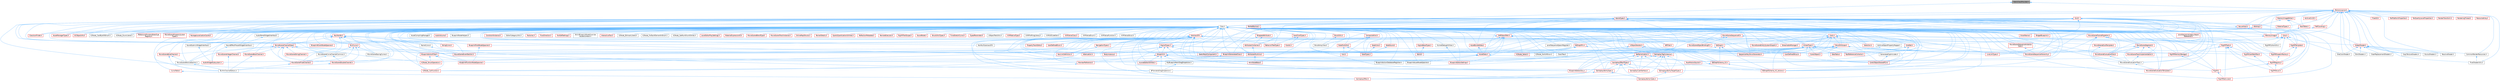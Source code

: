 digraph "StaticClassProvider.h"
{
 // INTERACTIVE_SVG=YES
 // LATEX_PDF_SIZE
  bgcolor="transparent";
  edge [fontname=Helvetica,fontsize=10,labelfontname=Helvetica,labelfontsize=10];
  node [fontname=Helvetica,fontsize=10,shape=box,height=0.2,width=0.4];
  Node1 [id="Node000001",label="StaticClassProvider.h",height=0.2,width=0.4,color="gray40", fillcolor="grey60", style="filled", fontcolor="black",tooltip=" "];
  Node1 -> Node2 [id="edge1_Node000001_Node000002",dir="back",color="steelblue1",style="solid",tooltip=" "];
  Node2 [id="Node000002",label="Class.h",height=0.2,width=0.4,color="grey40", fillcolor="white", style="filled",URL="$d4/d05/Class_8h.html",tooltip=" "];
  Node2 -> Node3 [id="edge2_Node000002_Node000003",dir="back",color="steelblue1",style="solid",tooltip=" "];
  Node3 [id="Node000003",label="ARFilter.h",height=0.2,width=0.4,color="red", fillcolor="#FFF0F0", style="filled",URL="$da/df2/ARFilter_8h.html",tooltip=" "];
  Node2 -> Node116 [id="edge3_Node000002_Node000116",dir="back",color="steelblue1",style="solid",tooltip=" "];
  Node116 [id="Node000116",label="AnimNodeBase.h",height=0.2,width=0.4,color="red", fillcolor="#FFF0F0", style="filled",URL="$d9/dce/AnimNodeBase_8h.html",tooltip=" "];
  Node2 -> Node243 [id="edge4_Node000002_Node000243",dir="back",color="steelblue1",style="solid",tooltip=" "];
  Node243 [id="Node000243",label="ArchiveObjectPropertyMapper.h",height=0.2,width=0.4,color="grey40", fillcolor="white", style="filled",URL="$dc/d9a/ArchiveObjectPropertyMapper_8h.html",tooltip=" "];
  Node243 -> Node244 [id="edge5_Node000243_Node000244",dir="back",color="steelblue1",style="solid",tooltip=" "];
  Node244 [id="Node000244",label="CoreUObject.h",height=0.2,width=0.4,color="red", fillcolor="#FFF0F0", style="filled",URL="$d0/ded/CoreUObject_8h.html",tooltip=" "];
  Node2 -> Node250 [id="edge6_Node000002_Node000250",dir="back",color="steelblue1",style="solid",tooltip=" "];
  Node250 [id="Node000250",label="AssetBundleData.h",height=0.2,width=0.4,color="red", fillcolor="#FFF0F0", style="filled",URL="$df/d47/AssetBundleData_8h.html",tooltip=" "];
  Node250 -> Node251 [id="edge7_Node000250_Node000251",dir="back",color="steelblue1",style="solid",tooltip=" "];
  Node251 [id="Node000251",label="AssetData.h",height=0.2,width=0.4,color="red", fillcolor="#FFF0F0", style="filled",URL="$d9/d19/AssetData_8h.html",tooltip=" "];
  Node251 -> Node309 [id="edge8_Node000251_Node000309",dir="back",color="steelblue1",style="solid",tooltip=" "];
  Node309 [id="Node000309",label="AudioWidgetSubsystem.h",height=0.2,width=0.4,color="red", fillcolor="#FFF0F0", style="filled",URL="$de/d1b/AudioWidgetSubsystem_8h.html",tooltip=" "];
  Node251 -> Node311 [id="edge9_Node000251_Node000311",dir="back",color="steelblue1",style="solid",tooltip=" "];
  Node311 [id="Node000311",label="BlueprintActionDatabaseRegistrar.h",height=0.2,width=0.4,color="grey40", fillcolor="white", style="filled",URL="$d5/d5d/BlueprintActionDatabaseRegistrar_8h.html",tooltip=" "];
  Node251 -> Node312 [id="edge10_Node000251_Node000312",dir="back",color="steelblue1",style="solid",tooltip=" "];
  Node312 [id="Node000312",label="BlueprintAssetNodeSpawner.h",height=0.2,width=0.4,color="grey40", fillcolor="white", style="filled",URL="$d2/d56/BlueprintAssetNodeSpawner_8h.html",tooltip=" "];
  Node251 -> Node470 [id="edge11_Node000251_Node000470",dir="back",color="steelblue1",style="solid",tooltip=" "];
  Node470 [id="Node000470",label="EdGraphSchema_K2.h",height=0.2,width=0.4,color="red", fillcolor="#FFF0F0", style="filled",URL="$d0/dcf/EdGraphSchema__K2_8h.html",tooltip=" "];
  Node470 -> Node473 [id="edge12_Node000470_Node000473",dir="back",color="steelblue1",style="solid",tooltip=" "];
  Node473 [id="Node000473",label="BlueprintEditorUtils.h",height=0.2,width=0.4,color="red", fillcolor="#FFF0F0", style="filled",URL="$d7/d3d/BlueprintEditorUtils_8h.html",tooltip=" "];
  Node470 -> Node477 [id="edge13_Node000470_Node000477",dir="back",color="steelblue1",style="solid",tooltip=" "];
  Node477 [id="Node000477",label="EdGraphSchema_K2_Actions.h",height=0.2,width=0.4,color="red", fillcolor="#FFF0F0", style="filled",URL="$d8/d9c/EdGraphSchema__K2__Actions_8h.html",tooltip=" "];
  Node2 -> Node948 [id="edge14_Node000002_Node000948",dir="back",color="steelblue1",style="solid",tooltip=" "];
  Node948 [id="Node000948",label="AssetCompilingManager.h",height=0.2,width=0.4,color="grey40", fillcolor="white", style="filled",URL="$d2/d23/AssetCompilingManager_8h.html",tooltip=" "];
  Node2 -> Node251 [id="edge15_Node000002_Node000251",dir="back",color="steelblue1",style="solid",tooltip=" "];
  Node2 -> Node949 [id="edge16_Node000002_Node000949",dir="back",color="steelblue1",style="solid",tooltip=" "];
  Node949 [id="Node000949",label="AssetManagerTypes.h",height=0.2,width=0.4,color="red", fillcolor="#FFF0F0", style="filled",URL="$d6/d98/AssetManagerTypes_8h.html",tooltip=" "];
  Node2 -> Node951 [id="edge17_Node000002_Node000951",dir="back",color="steelblue1",style="solid",tooltip=" "];
  Node951 [id="Node000951",label="Attenuation.h",height=0.2,width=0.4,color="red", fillcolor="#FFF0F0", style="filled",URL="$d3/d18/Attenuation_8h.html",tooltip=" "];
  Node2 -> Node981 [id="edge18_Node000002_Node000981",dir="back",color="steelblue1",style="solid",tooltip=" "];
  Node981 [id="Node000981",label="AttributesContainer.h",height=0.2,width=0.4,color="red", fillcolor="#FFF0F0", style="filled",URL="$d7/db7/AttributesContainer_8h.html",tooltip=" "];
  Node981 -> Node982 [id="edge19_Node000981_Node000982",dir="back",color="steelblue1",style="solid",tooltip=" "];
  Node982 [id="Node000982",label="AttributesRuntime.h",height=0.2,width=0.4,color="red", fillcolor="#FFF0F0", style="filled",URL="$dc/dc1/AttributesRuntime_8h.html",tooltip=" "];
  Node982 -> Node116 [id="edge20_Node000982_Node000116",dir="back",color="steelblue1",style="solid",tooltip=" "];
  Node2 -> Node982 [id="edge21_Node000002_Node000982",dir="back",color="steelblue1",style="solid",tooltip=" "];
  Node2 -> Node1018 [id="edge22_Node000002_Node001018",dir="back",color="steelblue1",style="solid",tooltip=" "];
  Node1018 [id="Node001018",label="AudioPanelWidgetInterface.h",height=0.2,width=0.4,color="grey40", fillcolor="white", style="filled",URL="$da/d52/AudioPanelWidgetInterface_8h.html",tooltip=" "];
  Node1018 -> Node1019 [id="edge23_Node001018_Node001019",dir="back",color="steelblue1",style="solid",tooltip=" "];
  Node1019 [id="Node001019",label="SoundEffectPresetWidgetInterface.h",height=0.2,width=0.4,color="grey40", fillcolor="white", style="filled",URL="$dc/d31/SoundEffectPresetWidgetInterface_8h.html",tooltip=" "];
  Node1019 -> Node309 [id="edge24_Node001019_Node000309",dir="back",color="steelblue1",style="solid",tooltip=" "];
  Node2 -> Node1020 [id="edge25_Node000002_Node001020",dir="back",color="steelblue1",style="solid",tooltip=" "];
  Node1020 [id="Node001020",label="AudioVolume.h",height=0.2,width=0.4,color="red", fillcolor="#FFF0F0", style="filled",URL="$dd/dbb/AudioVolume_8h.html",tooltip=" "];
  Node2 -> Node309 [id="edge26_Node000002_Node000309",dir="back",color="steelblue1",style="solid",tooltip=" "];
  Node2 -> Node323 [id="edge27_Node000002_Node000323",dir="back",color="steelblue1",style="solid",tooltip=" "];
  Node323 [id="Node000323",label="BPVariableDragDropAction.h",height=0.2,width=0.4,color="grey40", fillcolor="white", style="filled",URL="$dd/d23/BPVariableDragDropAction_8h.html",tooltip=" "];
  Node2 -> Node1043 [id="edge28_Node000002_Node001043",dir="back",color="steelblue1",style="solid",tooltip=" "];
  Node1043 [id="Node001043",label="BehaviorTreeTypes.h",height=0.2,width=0.4,color="red", fillcolor="#FFF0F0", style="filled",URL="$db/d7c/BehaviorTreeTypes_8h.html",tooltip=" "];
  Node2 -> Node1110 [id="edge29_Node000002_Node001110",dir="back",color="steelblue1",style="solid",tooltip=" "];
  Node1110 [id="Node001110",label="Blueprint.h",height=0.2,width=0.4,color="red", fillcolor="#FFF0F0", style="filled",URL="$d8/d4d/Blueprint_8h.html",tooltip=" "];
  Node1110 -> Node323 [id="edge30_Node001110_Node000323",dir="back",color="steelblue1",style="solid",tooltip=" "];
  Node1110 -> Node656 [id="edge31_Node001110_Node000656",dir="back",color="steelblue1",style="solid",tooltip=" "];
  Node656 [id="Node000656",label="BlueprintEditorSettings.h",height=0.2,width=0.4,color="red", fillcolor="#FFF0F0", style="filled",URL="$d4/dbc/BlueprintEditorSettings_8h.html",tooltip=" "];
  Node1110 -> Node473 [id="edge32_Node001110_Node000473",dir="back",color="steelblue1",style="solid",tooltip=" "];
  Node1110 -> Node477 [id="edge33_Node001110_Node000477",dir="back",color="steelblue1",style="solid",tooltip=" "];
  Node1110 -> Node1190 [id="edge34_Node001110_Node001190",dir="back",color="steelblue1",style="solid",tooltip=" "];
  Node1190 [id="Node001190",label="KismetEditorUtilities.h",height=0.2,width=0.4,color="red", fillcolor="#FFF0F0", style="filled",URL="$d4/d72/KismetEditorUtilities_8h.html",tooltip=" "];
  Node1110 -> Node1194 [id="edge35_Node001110_Node001194",dir="back",color="steelblue1",style="solid",tooltip=" "];
  Node1194 [id="Node001194",label="MemberReference.h",height=0.2,width=0.4,color="red", fillcolor="#FFF0F0", style="filled",URL="$dc/d3d/MemberReference_8h.html",tooltip=" "];
  Node1194 -> Node357 [id="edge36_Node001194_Node000357",dir="back",color="steelblue1",style="solid",tooltip=" "];
  Node357 [id="Node000357",label="K2Node_CallFunction.h",height=0.2,width=0.4,color="red", fillcolor="#FFF0F0", style="filled",URL="$d5/d5f/K2Node__CallFunction_8h.html",tooltip=" "];
  Node1110 -> Node327 [id="edge37_Node001110_Node000327",dir="back",color="steelblue1",style="solid",tooltip=" "];
  Node327 [id="Node000327",label="MyBlueprintItemDragDropAction.h",height=0.2,width=0.4,color="grey40", fillcolor="white", style="filled",URL="$da/d11/MyBlueprintItemDragDropAction_8h.html",tooltip=" "];
  Node327 -> Node323 [id="edge38_Node000327_Node000323",dir="back",color="steelblue1",style="solid",tooltip=" "];
  Node2 -> Node311 [id="edge39_Node000002_Node000311",dir="back",color="steelblue1",style="solid",tooltip=" "];
  Node2 -> Node1217 [id="edge40_Node000002_Node001217",dir="back",color="steelblue1",style="solid",tooltip=" "];
  Node1217 [id="Node001217",label="BlueprintActionFilter.h",height=0.2,width=0.4,color="red", fillcolor="#FFF0F0", style="filled",URL="$d5/d2a/BlueprintActionFilter_8h.html",tooltip=" "];
  Node1217 -> Node1136 [id="edge41_Node001217_Node001136",dir="back",color="steelblue1",style="solid",tooltip=" "];
  Node1136 [id="Node001136",label="BlueprintFunctionNodeSpawner.h",height=0.2,width=0.4,color="red", fillcolor="#FFF0F0", style="filled",URL="$d0/d59/BlueprintFunctionNodeSpawner_8h.html",tooltip=" "];
  Node1217 -> Node357 [id="edge42_Node001217_Node000357",dir="back",color="steelblue1",style="solid",tooltip=" "];
  Node1217 -> Node1181 [id="edge43_Node001217_Node001181",dir="back",color="steelblue1",style="solid",tooltip=" "];
  Node1181 [id="Node001181",label="K2Node_StructOperation.h",height=0.2,width=0.4,color="red", fillcolor="#FFF0F0", style="filled",URL="$d1/d1c/K2Node__StructOperation_8h.html",tooltip=" "];
  Node2 -> Node312 [id="edge44_Node000002_Node000312",dir="back",color="steelblue1",style="solid",tooltip=" "];
  Node2 -> Node656 [id="edge45_Node000002_Node000656",dir="back",color="steelblue1",style="solid",tooltip=" "];
  Node2 -> Node473 [id="edge46_Node000002_Node000473",dir="back",color="steelblue1",style="solid",tooltip=" "];
  Node2 -> Node390 [id="edge47_Node000002_Node000390",dir="back",color="steelblue1",style="solid",tooltip=" "];
  Node390 [id="Node000390",label="BlueprintEventNodeSpawner.h",height=0.2,width=0.4,color="red", fillcolor="#FFF0F0", style="filled",URL="$d4/dd3/BlueprintEventNodeSpawner_8h.html",tooltip=" "];
  Node2 -> Node1135 [id="edge48_Node000002_Node001135",dir="back",color="steelblue1",style="solid",tooltip=" "];
  Node1135 [id="Node001135",label="BlueprintFieldNodeSpawner.h",height=0.2,width=0.4,color="red", fillcolor="#FFF0F0", style="filled",URL="$da/d70/BlueprintFieldNodeSpawner_8h.html",tooltip=" "];
  Node1135 -> Node1136 [id="edge49_Node001135_Node001136",dir="back",color="steelblue1",style="solid",tooltip=" "];
  Node2 -> Node1136 [id="edge50_Node000002_Node001136",dir="back",color="steelblue1",style="solid",tooltip=" "];
  Node2 -> Node1222 [id="edge51_Node000002_Node001222",dir="back",color="steelblue1",style="solid",tooltip=" "];
  Node1222 [id="Node001222",label="BlueprintGeneratedClass.h",height=0.2,width=0.4,color="red", fillcolor="#FFF0F0", style="filled",URL="$d6/d77/BlueprintGeneratedClass_8h.html",tooltip=" "];
  Node1222 -> Node1190 [id="edge52_Node001222_Node001190",dir="back",color="steelblue1",style="solid",tooltip=" "];
  Node2 -> Node1225 [id="edge53_Node000002_Node001225",dir="back",color="steelblue1",style="solid",tooltip=" "];
  Node1225 [id="Node001225",label="BlueprintNodeHelpers.h",height=0.2,width=0.4,color="grey40", fillcolor="white", style="filled",URL="$df/d9b/BlueprintNodeHelpers_8h.html",tooltip=" "];
  Node2 -> Node1226 [id="edge54_Node000002_Node001226",dir="back",color="steelblue1",style="solid",tooltip=" "];
  Node1226 [id="Node001226",label="BodyInstance.h",height=0.2,width=0.4,color="red", fillcolor="#FFF0F0", style="filled",URL="$d3/d42/BodyInstance_8h.html",tooltip=" "];
  Node2 -> Node1198 [id="edge55_Node000002_Node001198",dir="back",color="steelblue1",style="solid",tooltip=" "];
  Node1198 [id="Node001198",label="BuiltInChannelEditors.h",height=0.2,width=0.4,color="grey40", fillcolor="white", style="filled",URL="$df/daf/BuiltInChannelEditors_8h.html",tooltip=" "];
  Node2 -> Node1517 [id="edge56_Node000002_Node001517",dir="back",color="steelblue1",style="solid",tooltip=" "];
  Node1517 [id="Node001517",label="Casts.h",height=0.2,width=0.4,color="red", fillcolor="#FFF0F0", style="filled",URL="$d4/d55/Casts_8h.html",tooltip=" "];
  Node1517 -> Node244 [id="edge57_Node001517_Node000244",dir="back",color="steelblue1",style="solid",tooltip=" "];
  Node1517 -> Node1525 [id="edge58_Node001517_Node001525",dir="back",color="steelblue1",style="solid",tooltip=" "];
  Node1525 [id="Node001525",label="CoreUObjectSharedPCH.h",height=0.2,width=0.4,color="red", fillcolor="#FFF0F0", style="filled",URL="$de/d2f/CoreUObjectSharedPCH_8h.html",tooltip=" "];
  Node1517 -> Node1527 [id="edge59_Node001517_Node001527",dir="back",color="steelblue1",style="solid",tooltip=" "];
  Node1527 [id="Node001527",label="EdGraph.h",height=0.2,width=0.4,color="red", fillcolor="#FFF0F0", style="filled",URL="$dd/dae/EdGraph_8h.html",tooltip=" "];
  Node1527 -> Node473 [id="edge60_Node001527_Node000473",dir="back",color="steelblue1",style="solid",tooltip=" "];
  Node1527 -> Node470 [id="edge61_Node001527_Node000470",dir="back",color="steelblue1",style="solid",tooltip=" "];
  Node1527 -> Node477 [id="edge62_Node001527_Node000477",dir="back",color="steelblue1",style="solid",tooltip=" "];
  Node1517 -> Node1543 [id="edge63_Node001517_Node001543",dir="back",color="steelblue1",style="solid",tooltip=" "];
  Node1543 [id="Node001543",label="EdGraphPin.h",height=0.2,width=0.4,color="red", fillcolor="#FFF0F0", style="filled",URL="$da/d52/EdGraphPin_8h.html",tooltip=" "];
  Node1543 -> Node1110 [id="edge64_Node001543_Node001110",dir="back",color="steelblue1",style="solid",tooltip=" "];
  Node1543 -> Node1222 [id="edge65_Node001543_Node001222",dir="back",color="steelblue1",style="solid",tooltip=" "];
  Node1543 -> Node470 [id="edge66_Node001543_Node000470",dir="back",color="steelblue1",style="solid",tooltip=" "];
  Node1543 -> Node477 [id="edge67_Node001543_Node000477",dir="back",color="steelblue1",style="solid",tooltip=" "];
  Node1543 -> Node1177 [id="edge68_Node001543_Node001177",dir="back",color="steelblue1",style="solid",tooltip=" "];
  Node1177 [id="Node001177",label="K2Node_Select.h",height=0.2,width=0.4,color="red", fillcolor="#FFF0F0", style="filled",URL="$d2/de5/K2Node__Select_8h.html",tooltip=" "];
  Node1543 -> Node411 [id="edge69_Node001543_Node000411",dir="back",color="steelblue1",style="solid",tooltip=" "];
  Node411 [id="Node000411",label="K2Node_SwitchEnum.h",height=0.2,width=0.4,color="grey40", fillcolor="white", style="filled",URL="$d1/df5/K2Node__SwitchEnum_8h.html",tooltip=" "];
  Node1517 -> Node477 [id="edge70_Node001517_Node000477",dir="back",color="steelblue1",style="solid",tooltip=" "];
  Node1517 -> Node3440 [id="edge71_Node001517_Node003440",dir="back",color="steelblue1",style="solid",tooltip=" "];
  Node3440 [id="Node003440",label="LiveLinkTypes.h",height=0.2,width=0.4,color="red", fillcolor="#FFF0F0", style="filled",URL="$d2/d4c/LiveLinkTypes_8h.html",tooltip=" "];
  Node1517 -> Node3480 [id="edge72_Node001517_Node003480",dir="back",color="steelblue1",style="solid",tooltip=" "];
  Node3480 [id="Node003480",label="MovieSceneEntitySystemGraphs.h",height=0.2,width=0.4,color="red", fillcolor="#FFF0F0", style="filled",URL="$dd/ded/MovieSceneEntitySystemGraphs_8h.html",tooltip=" "];
  Node1517 -> Node2841 [id="edge73_Node001517_Node002841",dir="back",color="steelblue1",style="solid",tooltip=" "];
  Node2841 [id="Node002841",label="RigVMMemoryStorage.h",height=0.2,width=0.4,color="red", fillcolor="#FFF0F0", style="filled",URL="$d1/dd5/RigVMMemoryStorage_8h.html",tooltip=" "];
  Node2841 -> Node528 [id="edge74_Node002841_Node000528",dir="back",color="steelblue1",style="solid",tooltip=" "];
  Node528 [id="Node000528",label="RigVM.h",height=0.2,width=0.4,color="red", fillcolor="#FFF0F0", style="filled",URL="$d0/d5e/RigVM_8h.html",tooltip=" "];
  Node528 -> Node578 [id="edge75_Node000528_Node000578",dir="back",color="steelblue1",style="solid",tooltip=" "];
  Node578 [id="Node000578",label="RigVMNativized.h",height=0.2,width=0.4,color="red", fillcolor="#FFF0F0", style="filled",URL="$df/d99/RigVMNativized_8h.html",tooltip=" "];
  Node1517 -> Node3483 [id="edge76_Node001517_Node003483",dir="back",color="steelblue1",style="solid",tooltip=" "];
  Node3483 [id="Node003483",label="RigVMUserWorkflow.h",height=0.2,width=0.4,color="red", fillcolor="#FFF0F0", style="filled",URL="$dd/dd0/RigVMUserWorkflow_8h.html",tooltip=" "];
  Node3483 -> Node602 [id="edge77_Node003483_Node000602",dir="back",color="steelblue1",style="solid",tooltip=" "];
  Node602 [id="Node000602",label="RigVMStruct.h",height=0.2,width=0.4,color="red", fillcolor="#FFF0F0", style="filled",URL="$de/dfb/RigVMStruct_8h.html",tooltip=" "];
  Node1517 -> Node2392 [id="edge78_Node001517_Node002392",dir="back",color="steelblue1",style="solid",tooltip=" "];
  Node2392 [id="Node002392",label="Selection.h",height=0.2,width=0.4,color="red", fillcolor="#FFF0F0", style="filled",URL="$d9/d60/Editor_2UnrealEd_2Public_2Selection_8h.html",tooltip=" "];
  Node1517 -> Node3277 [id="edge79_Node001517_Node003277",dir="back",color="steelblue1",style="solid",tooltip=" "];
  Node3277 [id="Node003277",label="SequencerKeyStructGenerator.h",height=0.2,width=0.4,color="red", fillcolor="#FFF0F0", style="filled",URL="$d1/df1/SequencerKeyStructGenerator_8h.html",tooltip=" "];
  Node1517 -> Node3604 [id="edge80_Node001517_Node003604",dir="back",color="steelblue1",style="solid",tooltip=" "];
  Node3604 [id="Node003604",label="StreamableManager.h",height=0.2,width=0.4,color="red", fillcolor="#FFF0F0", style="filled",URL="$d2/dd8/StreamableManager_8h.html",tooltip=" "];
  Node1517 -> Node3609 [id="edge81_Node001517_Node003609",dir="back",color="steelblue1",style="solid",tooltip=" "];
  Node3609 [id="Node003609",label="StructOnScope.h",height=0.2,width=0.4,color="red", fillcolor="#FFF0F0", style="filled",URL="$df/dbd/StructOnScope_8h.html",tooltip=" "];
  Node3609 -> Node982 [id="edge82_Node003609_Node000982",dir="back",color="steelblue1",style="solid",tooltip=" "];
  Node3609 -> Node244 [id="edge83_Node003609_Node000244",dir="back",color="steelblue1",style="solid",tooltip=" "];
  Node3609 -> Node1525 [id="edge84_Node003609_Node001525",dir="back",color="steelblue1",style="solid",tooltip=" "];
  Node3609 -> Node3440 [id="edge85_Node003609_Node003440",dir="back",color="steelblue1",style="solid",tooltip=" "];
  Node3609 -> Node2168 [id="edge86_Node003609_Node002168",dir="back",color="steelblue1",style="solid",tooltip=" "];
  Node2168 [id="Node002168",label="MovieSceneEventSection.h",height=0.2,width=0.4,color="red", fillcolor="#FFF0F0", style="filled",URL="$d6/dc4/MovieSceneEventSection_8h.html",tooltip=" "];
  Node3609 -> Node1979 [id="edge87_Node003609_Node001979",dir="back",color="steelblue1",style="solid",tooltip=" "];
  Node1979 [id="Node001979",label="RigVMDispatchFactory.h",height=0.2,width=0.4,color="red", fillcolor="#FFF0F0", style="filled",URL="$de/d6b/RigVMDispatchFactory_8h.html",tooltip=" "];
  Node1979 -> Node1990 [id="edge88_Node001979_Node001990",dir="back",color="steelblue1",style="solid",tooltip=" "];
  Node1990 [id="Node001990",label="RigVMRegistry.h",height=0.2,width=0.4,color="red", fillcolor="#FFF0F0", style="filled",URL="$dc/d40/RigVMRegistry_8h.html",tooltip=" "];
  Node1990 -> Node528 [id="edge89_Node001990_Node000528",dir="back",color="steelblue1",style="solid",tooltip=" "];
  Node1990 -> Node602 [id="edge90_Node001990_Node000602",dir="back",color="steelblue1",style="solid",tooltip=" "];
  Node3609 -> Node3483 [id="edge91_Node003609_Node003483",dir="back",color="steelblue1",style="solid",tooltip=" "];
  Node3609 -> Node3277 [id="edge92_Node003609_Node003277",dir="back",color="steelblue1",style="solid",tooltip=" "];
  Node3609 -> Node3618 [id="edge93_Node003609_Node003618",dir="back",color="steelblue1",style="solid",tooltip=" "];
  Node3618 [id="Node003618",label="UserDefinedStruct.h",height=0.2,width=0.4,color="red", fillcolor="#FFF0F0", style="filled",URL="$d7/d51/CoreUObject_2Public_2StructUtils_2UserDefinedStruct_8h.html",tooltip=" "];
  Node1517 -> Node2593 [id="edge94_Node001517_Node002593",dir="back",color="steelblue1",style="solid",tooltip=" "];
  Node2593 [id="Node002593",label="UnrealType.h",height=0.2,width=0.4,color="red", fillcolor="#FFF0F0", style="filled",URL="$d6/d2f/UnrealType_8h.html",tooltip=" "];
  Node2593 -> Node323 [id="edge95_Node002593_Node000323",dir="back",color="steelblue1",style="solid",tooltip=" "];
  Node2593 -> Node1217 [id="edge96_Node002593_Node001217",dir="back",color="steelblue1",style="solid",tooltip=" "];
  Node2593 -> Node473 [id="edge97_Node002593_Node000473",dir="back",color="steelblue1",style="solid",tooltip=" "];
  Node2593 -> Node1222 [id="edge98_Node002593_Node001222",dir="back",color="steelblue1",style="solid",tooltip=" "];
  Node2593 -> Node244 [id="edge99_Node002593_Node000244",dir="back",color="steelblue1",style="solid",tooltip=" "];
  Node2593 -> Node1525 [id="edge100_Node002593_Node001525",dir="back",color="steelblue1",style="solid",tooltip=" "];
  Node2593 -> Node2806 [id="edge101_Node002593_Node002806",dir="back",color="steelblue1",style="solid",tooltip=" "];
  Node2806 [id="Node002806",label="DataTable.h",height=0.2,width=0.4,color="red", fillcolor="#FFF0F0", style="filled",URL="$d3/dba/DataTable_8h.html",tooltip=" "];
  Node2593 -> Node477 [id="edge102_Node002593_Node000477",dir="back",color="steelblue1",style="solid",tooltip=" "];
  Node2593 -> Node2917 [id="edge103_Node002593_Node002917",dir="back",color="steelblue1",style="solid",tooltip=" "];
  Node2917 [id="Node002917",label="FastReferenceCollector.h",height=0.2,width=0.4,color="red", fillcolor="#FFF0F0", style="filled",URL="$dd/d44/FastReferenceCollector_8h.html",tooltip=" "];
  Node2593 -> Node2840 [id="edge104_Node002593_Node002840",dir="back",color="steelblue1",style="solid",tooltip=" "];
  Node2840 [id="Node002840",label="GeneratedCppIncludes.h",height=0.2,width=0.4,color="grey40", fillcolor="white", style="filled",URL="$d5/d24/GeneratedCppIncludes_8h.html",tooltip=" "];
  Node2840 -> Node1525 [id="edge105_Node002840_Node001525",dir="back",color="steelblue1",style="solid",tooltip=" "];
  Node2593 -> Node1181 [id="edge106_Node002593_Node001181",dir="back",color="steelblue1",style="solid",tooltip=" "];
  Node2593 -> Node1194 [id="edge107_Node002593_Node001194",dir="back",color="steelblue1",style="solid",tooltip=" "];
  Node2593 -> Node327 [id="edge108_Node002593_Node000327",dir="back",color="steelblue1",style="solid",tooltip=" "];
  Node2593 -> Node528 [id="edge109_Node002593_Node000528",dir="back",color="steelblue1",style="solid",tooltip=" "];
  Node2593 -> Node2841 [id="edge110_Node002593_Node002841",dir="back",color="steelblue1",style="solid",tooltip=" "];
  Node2593 -> Node3277 [id="edge111_Node002593_Node003277",dir="back",color="steelblue1",style="solid",tooltip=" "];
  Node2 -> Node3625 [id="edge112_Node000002_Node003625",dir="back",color="steelblue1",style="solid",tooltip=" "];
  Node3625 [id="Node003625",label="ClassIconFinder.h",height=0.2,width=0.4,color="red", fillcolor="#FFF0F0", style="filled",URL="$dc/d62/ClassIconFinder_8h.html",tooltip=" "];
  Node2 -> Node3626 [id="edge113_Node000002_Node003626",dir="back",color="steelblue1",style="solid",tooltip=" "];
  Node3626 [id="Node003626",label="ClassTree.h",height=0.2,width=0.4,color="grey40", fillcolor="white", style="filled",URL="$d4/d0e/ClassTree_8h.html",tooltip=" "];
  Node2 -> Node3627 [id="edge114_Node000002_Node003627",dir="back",color="steelblue1",style="solid",tooltip=" "];
  Node3627 [id="Node003627",label="CompositeFont.h",height=0.2,width=0.4,color="red", fillcolor="#FFF0F0", style="filled",URL="$df/d09/CompositeFont_8h.html",tooltip=" "];
  Node3627 -> Node3628 [id="edge115_Node003627_Node003628",dir="back",color="steelblue1",style="solid",tooltip=" "];
  Node3628 [id="Node003628",label="Font.h",height=0.2,width=0.4,color="red", fillcolor="#FFF0F0", style="filled",URL="$d8/dd1/Font_8h.html",tooltip=" "];
  Node3627 -> Node3631 [id="edge116_Node003627_Node003631",dir="back",color="steelblue1",style="solid",tooltip=" "];
  Node3631 [id="Node003631",label="SlateFontInfo.h",height=0.2,width=0.4,color="red", fillcolor="#FFF0F0", style="filled",URL="$dc/dfb/SlateFontInfo_8h.html",tooltip=" "];
  Node3631 -> Node3628 [id="edge117_Node003631_Node003628",dir="back",color="steelblue1",style="solid",tooltip=" "];
  Node3631 -> Node4102 [id="edge118_Node003631_Node004102",dir="back",color="steelblue1",style="solid",tooltip=" "];
  Node4102 [id="Node004102",label="SlateTypes.h",height=0.2,width=0.4,color="red", fillcolor="#FFF0F0", style="filled",URL="$d2/d6f/SlateTypes_8h.html",tooltip=" "];
  Node3627 -> Node4102 [id="edge119_Node003627_Node004102",dir="back",color="steelblue1",style="solid",tooltip=" "];
  Node2 -> Node4146 [id="edge120_Node000002_Node004146",dir="back",color="steelblue1",style="solid",tooltip=" "];
  Node4146 [id="Node004146",label="ConstraintInstance.h",height=0.2,width=0.4,color="red", fillcolor="#FFF0F0", style="filled",URL="$d9/db0/ConstraintInstance_8h.html",tooltip=" "];
  Node2 -> Node4149 [id="edge121_Node000002_Node004149",dir="back",color="steelblue1",style="solid",tooltip=" "];
  Node4149 [id="Node004149",label="CoreNet.h",height=0.2,width=0.4,color="red", fillcolor="#FFF0F0", style="filled",URL="$da/d1a/CoreNet_8h.html",tooltip=" "];
  Node4149 -> Node244 [id="edge122_Node004149_Node000244",dir="back",color="steelblue1",style="solid",tooltip=" "];
  Node4149 -> Node1525 [id="edge123_Node004149_Node001525",dir="back",color="steelblue1",style="solid",tooltip=" "];
  Node4149 -> Node4158 [id="edge124_Node004149_Node004158",dir="back",color="steelblue1",style="solid",tooltip=" "];
  Node4158 [id="Node004158",label="NetSerialization.h",height=0.2,width=0.4,color="red", fillcolor="#FFF0F0", style="filled",URL="$d6/dc9/NetSerialization_8h.html",tooltip=" "];
  Node4158 -> Node1803 [id="edge125_Node004158_Node001803",dir="back",color="steelblue1",style="solid",tooltip=" "];
  Node1803 [id="Node001803",label="GameplayAbilitySpec.h",height=0.2,width=0.4,color="red", fillcolor="#FFF0F0", style="filled",URL="$dd/daf/GameplayAbilitySpec_8h.html",tooltip=" "];
  Node1803 -> Node1790 [id="edge126_Node001803_Node001790",dir="back",color="steelblue1",style="solid",tooltip=" "];
  Node1790 [id="Node001790",label="GameplayAbilityTypes.h",height=0.2,width=0.4,color="red", fillcolor="#FFF0F0", style="filled",URL="$d1/dd9/GameplayAbilityTypes_8h.html",tooltip=" "];
  Node1803 -> Node1805 [id="edge127_Node001803_Node001805",dir="back",color="steelblue1",style="solid",tooltip=" "];
  Node1805 [id="Node001805",label="GameplayEffect.h",height=0.2,width=0.4,color="red", fillcolor="#FFF0F0", style="filled",URL="$d4/d15/GameplayEffect_8h.html",tooltip=" "];
  Node4158 -> Node1789 [id="edge128_Node004158_Node001789",dir="back",color="steelblue1",style="solid",tooltip=" "];
  Node1789 [id="Node001789",label="GameplayAbilityTargetTypes.h",height=0.2,width=0.4,color="red", fillcolor="#FFF0F0", style="filled",URL="$d8/dd1/GameplayAbilityTargetTypes_8h.html",tooltip=" "];
  Node1789 -> Node1790 [id="edge129_Node001789_Node001790",dir="back",color="steelblue1",style="solid",tooltip=" "];
  Node4158 -> Node1817 [id="edge130_Node004158_Node001817",dir="back",color="steelblue1",style="solid",tooltip=" "];
  Node1817 [id="Node001817",label="GameplayCueInterface.h",height=0.2,width=0.4,color="red", fillcolor="#FFF0F0", style="filled",URL="$d3/d31/GameplayCueInterface_8h.html",tooltip=" "];
  Node4158 -> Node1805 [id="edge131_Node004158_Node001805",dir="back",color="steelblue1",style="solid",tooltip=" "];
  Node4158 -> Node1801 [id="edge132_Node004158_Node001801",dir="back",color="steelblue1",style="solid",tooltip=" "];
  Node1801 [id="Node001801",label="GameplayEffectTypes.h",height=0.2,width=0.4,color="red", fillcolor="#FFF0F0", style="filled",URL="$d7/d59/GameplayEffectTypes_8h.html",tooltip=" "];
  Node1801 -> Node1803 [id="edge133_Node001801_Node001803",dir="back",color="steelblue1",style="solid",tooltip=" "];
  Node1801 -> Node1789 [id="edge134_Node001801_Node001789",dir="back",color="steelblue1",style="solid",tooltip=" "];
  Node1801 -> Node1790 [id="edge135_Node001801_Node001790",dir="back",color="steelblue1",style="solid",tooltip=" "];
  Node1801 -> Node1817 [id="edge136_Node001801_Node001817",dir="back",color="steelblue1",style="solid",tooltip=" "];
  Node1801 -> Node1805 [id="edge137_Node001801_Node001805",dir="back",color="steelblue1",style="solid",tooltip=" "];
  Node4158 -> Node2432 [id="edge138_Node004158_Node002432",dir="back",color="steelblue1",style="solid",tooltip=" "];
  Node2432 [id="Node002432",label="RootMotionSource.h",height=0.2,width=0.4,color="red", fillcolor="#FFF0F0", style="filled",URL="$d2/dd0/RootMotionSource_8h.html",tooltip=" "];
  Node2 -> Node244 [id="edge139_Node000002_Node000244",dir="back",color="steelblue1",style="solid",tooltip=" "];
  Node2 -> Node1525 [id="edge140_Node000002_Node001525",dir="back",color="steelblue1",style="solid",tooltip=" "];
  Node2 -> Node4167 [id="edge141_Node000002_Node004167",dir="back",color="steelblue1",style="solid",tooltip=" "];
  Node4167 [id="Node004167",label="CurveTable.h",height=0.2,width=0.4,color="red", fillcolor="#FFF0F0", style="filled",URL="$db/def/CurveTable_8h.html",tooltip=" "];
  Node4167 -> Node1805 [id="edge142_Node004167_Node001805",dir="back",color="steelblue1",style="solid",tooltip=" "];
  Node2 -> Node2806 [id="edge143_Node000002_Node002806",dir="back",color="steelblue1",style="solid",tooltip=" "];
  Node2 -> Node1527 [id="edge144_Node000002_Node001527",dir="back",color="steelblue1",style="solid",tooltip=" "];
  Node2 -> Node1543 [id="edge145_Node000002_Node001543",dir="back",color="steelblue1",style="solid",tooltip=" "];
  Node2 -> Node470 [id="edge146_Node000002_Node000470",dir="back",color="steelblue1",style="solid",tooltip=" "];
  Node2 -> Node477 [id="edge147_Node000002_Node000477",dir="back",color="steelblue1",style="solid",tooltip=" "];
  Node2 -> Node4172 [id="edge148_Node000002_Node004172",dir="back",color="steelblue1",style="solid",tooltip=" "];
  Node4172 [id="Node004172",label="EditorCategoryUtils.h",height=0.2,width=0.4,color="grey40", fillcolor="white", style="filled",URL="$d9/d6e/EditorCategoryUtils_8h.html",tooltip=" "];
  Node2 -> Node4173 [id="edge149_Node000002_Node004173",dir="back",color="steelblue1",style="solid",tooltip=" "];
  Node4173 [id="Node004173",label="EngineBaseTypes.h",height=0.2,width=0.4,color="red", fillcolor="#FFF0F0", style="filled",URL="$d6/d1a/EngineBaseTypes_8h.html",tooltip=" "];
  Node4173 -> Node2051 [id="edge150_Node004173_Node002051",dir="back",color="steelblue1",style="solid",tooltip=" "];
  Node2051 [id="Node002051",label="World.h",height=0.2,width=0.4,color="red", fillcolor="#FFF0F0", style="filled",URL="$dd/d5b/World_8h.html",tooltip=" "];
  Node2 -> Node4249 [id="edge151_Node000002_Node004249",dir="back",color="steelblue1",style="solid",tooltip=" "];
  Node4249 [id="Node004249",label="EngineTypes.h",height=0.2,width=0.4,color="red", fillcolor="#FFF0F0", style="filled",URL="$df/dcf/EngineTypes_8h.html",tooltip=" "];
  Node4249 -> Node116 [id="edge152_Node004249_Node000116",dir="back",color="steelblue1",style="solid",tooltip=" "];
  Node4249 -> Node951 [id="edge153_Node004249_Node000951",dir="back",color="steelblue1",style="solid",tooltip=" "];
  Node4249 -> Node1110 [id="edge154_Node004249_Node001110",dir="back",color="steelblue1",style="solid",tooltip=" "];
  Node4249 -> Node1226 [id="edge155_Node004249_Node001226",dir="back",color="steelblue1",style="solid",tooltip=" "];
  Node4249 -> Node1789 [id="edge156_Node004249_Node001789",dir="back",color="steelblue1",style="solid",tooltip=" "];
  Node4249 -> Node1805 [id="edge157_Node004249_Node001805",dir="back",color="steelblue1",style="solid",tooltip=" "];
  Node4249 -> Node1415 [id="edge158_Node004249_Node001415",dir="back",color="steelblue1",style="solid",tooltip=" "];
  Node1415 [id="Node001415",label="StaticMeshComponent.h",height=0.2,width=0.4,color="red", fillcolor="#FFF0F0", style="filled",URL="$da/daf/StaticMeshComponent_8h.html",tooltip=" "];
  Node4249 -> Node2051 [id="edge159_Node004249_Node002051",dir="back",color="steelblue1",style="solid",tooltip=" "];
  Node2 -> Node4408 [id="edge160_Node000002_Node004408",dir="back",color="steelblue1",style="solid",tooltip=" "];
  Node4408 [id="Node004408",label="Events.h",height=0.2,width=0.4,color="red", fillcolor="#FFF0F0", style="filled",URL="$d0/dbb/Events_8h.html",tooltip=" "];
  Node2 -> Node4441 [id="edge161_Node000002_Node004441",dir="back",color="steelblue1",style="solid",tooltip=" "];
  Node4441 [id="Node004441",label="Factories.h",height=0.2,width=0.4,color="red", fillcolor="#FFF0F0", style="filled",URL="$d2/d18/Factories_8h.html",tooltip=" "];
  Node2 -> Node2917 [id="edge162_Node000002_Node002917",dir="back",color="steelblue1",style="solid",tooltip=" "];
  Node2 -> Node4442 [id="edge163_Node000002_Node004442",dir="back",color="steelblue1",style="solid",tooltip=" "];
  Node4442 [id="Node004442",label="FlowDirection.h",height=0.2,width=0.4,color="red", fillcolor="#FFF0F0", style="filled",URL="$da/d12/FlowDirection_8h.html",tooltip=" "];
  Node2 -> Node3628 [id="edge164_Node000002_Node003628",dir="back",color="steelblue1",style="solid",tooltip=" "];
  Node2 -> Node4443 [id="edge165_Node000002_Node004443",dir="back",color="steelblue1",style="solid",tooltip=" "];
  Node4443 [id="Node004443",label="FontSdfSettings.h",height=0.2,width=0.4,color="red", fillcolor="#FFF0F0", style="filled",URL="$d1/dbc/FontSdfSettings_8h.html",tooltip=" "];
  Node2 -> Node4445 [id="edge166_Node000002_Node004445",dir="back",color="steelblue1",style="solid",tooltip=" "];
  Node4445 [id="Node004445",label="GCObjectInfo.h",height=0.2,width=0.4,color="red", fillcolor="#FFF0F0", style="filled",URL="$d3/d0f/GCObjectInfo_8h.html",tooltip=" "];
  Node2 -> Node1803 [id="edge167_Node000002_Node001803",dir="back",color="steelblue1",style="solid",tooltip=" "];
  Node2 -> Node1789 [id="edge168_Node000002_Node001789",dir="back",color="steelblue1",style="solid",tooltip=" "];
  Node2 -> Node1790 [id="edge169_Node000002_Node001790",dir="back",color="steelblue1",style="solid",tooltip=" "];
  Node2 -> Node1817 [id="edge170_Node000002_Node001817",dir="back",color="steelblue1",style="solid",tooltip=" "];
  Node2 -> Node1805 [id="edge171_Node000002_Node001805",dir="back",color="steelblue1",style="solid",tooltip=" "];
  Node2 -> Node1801 [id="edge172_Node000002_Node001801",dir="back",color="steelblue1",style="solid",tooltip=" "];
  Node2 -> Node4446 [id="edge173_Node000002_Node004446",dir="back",color="steelblue1",style="solid",tooltip=" "];
  Node4446 [id="Node004446",label="GameplayTagContainer.h",height=0.2,width=0.4,color="red", fillcolor="#FFF0F0", style="filled",URL="$d1/d5c/GameplayTagContainer_8h.html",tooltip=" "];
  Node4446 -> Node1789 [id="edge174_Node004446_Node001789",dir="back",color="steelblue1",style="solid",tooltip=" "];
  Node4446 -> Node1790 [id="edge175_Node004446_Node001790",dir="back",color="steelblue1",style="solid",tooltip=" "];
  Node4446 -> Node1817 [id="edge176_Node004446_Node001817",dir="back",color="steelblue1",style="solid",tooltip=" "];
  Node4446 -> Node1805 [id="edge177_Node004446_Node001805",dir="back",color="steelblue1",style="solid",tooltip=" "];
  Node4446 -> Node1801 [id="edge178_Node004446_Node001801",dir="back",color="steelblue1",style="solid",tooltip=" "];
  Node2 -> Node2840 [id="edge179_Node000002_Node002840",dir="back",color="steelblue1",style="solid",tooltip=" "];
  Node2 -> Node4474 [id="edge180_Node000002_Node004474",dir="back",color="steelblue1",style="solid",tooltip=" "];
  Node4474 [id="Node004474",label="IAnimBlueprintNodeOverride\lAssetsContext.h",height=0.2,width=0.4,color="grey40", fillcolor="white", style="filled",URL="$d8/dc6/IAnimBlueprintNodeOverrideAssetsContext_8h.html",tooltip=" "];
  Node2 -> Node4475 [id="edge181_Node000002_Node004475",dir="back",color="steelblue1",style="solid",tooltip=" "];
  Node4475 [id="Node004475",label="InputCoreTypes.h",height=0.2,width=0.4,color="red", fillcolor="#FFF0F0", style="filled",URL="$de/d34/InputCoreTypes_8h.html",tooltip=" "];
  Node4475 -> Node1043 [id="edge182_Node004475_Node001043",dir="back",color="steelblue1",style="solid",tooltip=" "];
  Node4475 -> Node4408 [id="edge183_Node004475_Node004408",dir="back",color="steelblue1",style="solid",tooltip=" "];
  Node2 -> Node4553 [id="edge184_Node000002_Node004553",dir="back",color="steelblue1",style="solid",tooltip=" "];
  Node4553 [id="Node004553",label="InteractiveTool.h",height=0.2,width=0.4,color="red", fillcolor="#FFF0F0", style="filled",URL="$d5/d55/InteractiveTool_8h.html",tooltip=" "];
  Node2 -> Node1141 [id="edge185_Node000002_Node001141",dir="back",color="steelblue1",style="solid",tooltip=" "];
  Node1141 [id="Node001141",label="K2Node_BitmaskLiteral.h",height=0.2,width=0.4,color="grey40", fillcolor="white", style="filled",URL="$dc/de6/K2Node__BitmaskLiteral_8h.html",tooltip=" "];
  Node2 -> Node357 [id="edge186_Node000002_Node000357",dir="back",color="steelblue1",style="solid",tooltip=" "];
  Node2 -> Node375 [id="edge187_Node000002_Node000375",dir="back",color="steelblue1",style="solid",tooltip=" "];
  Node375 [id="Node000375",label="K2Node_CastByteToEnum.h",height=0.2,width=0.4,color="grey40", fillcolor="white", style="filled",URL="$d7/dcf/K2Node__CastByteToEnum_8h.html",tooltip=" "];
  Node2 -> Node387 [id="edge188_Node000002_Node000387",dir="back",color="steelblue1",style="solid",tooltip=" "];
  Node387 [id="Node000387",label="K2Node_EnumLiteral.h",height=0.2,width=0.4,color="grey40", fillcolor="white", style="filled",URL="$d3/d1c/K2Node__EnumLiteral_8h.html",tooltip=" "];
  Node2 -> Node400 [id="edge189_Node000002_Node000400",dir="back",color="steelblue1",style="solid",tooltip=" "];
  Node400 [id="Node000400",label="K2Node_ForEachElementInEnum.h",height=0.2,width=0.4,color="grey40", fillcolor="white", style="filled",URL="$d2/d15/K2Node__ForEachElementInEnum_8h.html",tooltip=" "];
  Node2 -> Node402 [id="edge190_Node000002_Node000402",dir="back",color="steelblue1",style="solid",tooltip=" "];
  Node402 [id="Node000402",label="K2Node_GetNumEnumEntries.h",height=0.2,width=0.4,color="grey40", fillcolor="white", style="filled",URL="$d6/d60/K2Node__GetNumEnumEntries_8h.html",tooltip=" "];
  Node2 -> Node1177 [id="edge191_Node000002_Node001177",dir="back",color="steelblue1",style="solid",tooltip=" "];
  Node2 -> Node1181 [id="edge192_Node000002_Node001181",dir="back",color="steelblue1",style="solid",tooltip=" "];
  Node2 -> Node411 [id="edge193_Node000002_Node000411",dir="back",color="steelblue1",style="solid",tooltip=" "];
  Node2 -> Node4600 [id="edge194_Node000002_Node004600",dir="back",color="steelblue1",style="solid",tooltip=" "];
  Node4600 [id="Node004600",label="KeyHandle.h",height=0.2,width=0.4,color="red", fillcolor="#FFF0F0", style="filled",URL="$da/d21/KeyHandle_8h.html",tooltip=" "];
  Node4600 -> Node4640 [id="edge195_Node004600_Node004640",dir="back",color="steelblue1",style="solid",tooltip=" "];
  Node4640 [id="Node004640",label="MovieSceneChannelData.h",height=0.2,width=0.4,color="red", fillcolor="#FFF0F0", style="filled",URL="$d1/da4/MovieSceneChannelData_8h.html",tooltip=" "];
  Node4640 -> Node3239 [id="edge196_Node004640_Node003239",dir="back",color="steelblue1",style="solid",tooltip=" "];
  Node3239 [id="Node003239",label="MovieSceneBoolChannel.h",height=0.2,width=0.4,color="red", fillcolor="#FFF0F0", style="filled",URL="$d9/d66/MovieSceneBoolChannel_8h.html",tooltip=" "];
  Node3239 -> Node1198 [id="edge197_Node003239_Node001198",dir="back",color="steelblue1",style="solid",tooltip=" "];
  Node4640 -> Node3244 [id="edge198_Node004640_Node003244",dir="back",color="steelblue1",style="solid",tooltip=" "];
  Node3244 [id="Node003244",label="MovieSceneByteChannel.h",height=0.2,width=0.4,color="red", fillcolor="#FFF0F0", style="filled",URL="$d2/dda/MovieSceneByteChannel_8h.html",tooltip=" "];
  Node3244 -> Node1198 [id="edge199_Node003244_Node001198",dir="back",color="steelblue1",style="solid",tooltip=" "];
  Node3244 -> Node3247 [id="edge200_Node003244_Node003247",dir="back",color="steelblue1",style="solid",tooltip=" "];
  Node3247 [id="Node003247",label="MovieSceneParticleSection.h",height=0.2,width=0.4,color="grey40", fillcolor="white", style="filled",URL="$d4/ddc/MovieSceneParticleSection_8h.html",tooltip=" "];
  Node3247 -> Node1198 [id="edge201_Node003247_Node001198",dir="back",color="steelblue1",style="solid",tooltip=" "];
  Node4640 -> Node3255 [id="edge202_Node004640_Node003255",dir="back",color="steelblue1",style="solid",tooltip=" "];
  Node3255 [id="Node003255",label="MovieSceneCurveChannelCommon.h",height=0.2,width=0.4,color="grey40", fillcolor="white", style="filled",URL="$d2/db2/MovieSceneCurveChannelCommon_8h.html",tooltip=" "];
  Node3255 -> Node3256 [id="edge203_Node003255_Node003256",dir="back",color="steelblue1",style="solid",tooltip=" "];
  Node3256 [id="Node003256",label="MovieSceneDoubleChannel.h",height=0.2,width=0.4,color="red", fillcolor="#FFF0F0", style="filled",URL="$d3/d7d/MovieSceneDoubleChannel_8h.html",tooltip=" "];
  Node3256 -> Node1198 [id="edge204_Node003256_Node001198",dir="back",color="steelblue1",style="solid",tooltip=" "];
  Node3255 -> Node3266 [id="edge205_Node003255_Node003266",dir="back",color="steelblue1",style="solid",tooltip=" "];
  Node3266 [id="Node003266",label="MovieSceneFloatChannel.h",height=0.2,width=0.4,color="red", fillcolor="#FFF0F0", style="filled",URL="$d9/d9e/MovieSceneFloatChannel_8h.html",tooltip=" "];
  Node3266 -> Node1198 [id="edge206_Node003266_Node001198",dir="back",color="steelblue1",style="solid",tooltip=" "];
  Node4640 -> Node3256 [id="edge207_Node004640_Node003256",dir="back",color="steelblue1",style="solid",tooltip=" "];
  Node4640 -> Node2168 [id="edge208_Node004640_Node002168",dir="back",color="steelblue1",style="solid",tooltip=" "];
  Node4640 -> Node3266 [id="edge209_Node004640_Node003266",dir="back",color="steelblue1",style="solid",tooltip=" "];
  Node4640 -> Node3273 [id="edge210_Node004640_Node003273",dir="back",color="steelblue1",style="solid",tooltip=" "];
  Node3273 [id="Node003273",label="MovieSceneIntegerChannel.h",height=0.2,width=0.4,color="red", fillcolor="#FFF0F0", style="filled",URL="$de/d6a/MovieSceneIntegerChannel_8h.html",tooltip=" "];
  Node3273 -> Node1198 [id="edge211_Node003273_Node001198",dir="back",color="steelblue1",style="solid",tooltip=" "];
  Node4640 -> Node3247 [id="edge212_Node004640_Node003247",dir="back",color="steelblue1",style="solid",tooltip=" "];
  Node4640 -> Node3281 [id="edge213_Node004640_Node003281",dir="back",color="steelblue1",style="solid",tooltip=" "];
  Node3281 [id="Node003281",label="MovieSceneStringChannel.h",height=0.2,width=0.4,color="red", fillcolor="#FFF0F0", style="filled",URL="$d3/de2/MovieSceneStringChannel_8h.html",tooltip=" "];
  Node4640 -> Node3277 [id="edge214_Node004640_Node003277",dir="back",color="steelblue1",style="solid",tooltip=" "];
  Node4600 -> Node3256 [id="edge215_Node004600_Node003256",dir="back",color="steelblue1",style="solid",tooltip=" "];
  Node4600 -> Node2168 [id="edge216_Node004600_Node002168",dir="back",color="steelblue1",style="solid",tooltip=" "];
  Node4600 -> Node3266 [id="edge217_Node004600_Node003266",dir="back",color="steelblue1",style="solid",tooltip=" "];
  Node4600 -> Node3247 [id="edge218_Node004600_Node003247",dir="back",color="steelblue1",style="solid",tooltip=" "];
  Node4600 -> Node4623 [id="edge219_Node004600_Node004623",dir="back",color="steelblue1",style="solid",tooltip=" "];
  Node4623 [id="Node004623",label="NameCurve.h",height=0.2,width=0.4,color="grey40", fillcolor="white", style="filled",URL="$db/d1e/NameCurve_8h.html",tooltip=" "];
  Node4623 -> Node2168 [id="edge220_Node004623_Node002168",dir="back",color="steelblue1",style="solid",tooltip=" "];
  Node4600 -> Node4626 [id="edge221_Node004600_Node004626",dir="back",color="steelblue1",style="solid",tooltip=" "];
  Node4626 [id="Node004626",label="RichCurve.h",height=0.2,width=0.4,color="red", fillcolor="#FFF0F0", style="filled",URL="$d2/d61/RichCurve_8h.html",tooltip=" "];
  Node4626 -> Node3255 [id="edge222_Node004626_Node003255",dir="back",color="steelblue1",style="solid",tooltip=" "];
  Node4626 -> Node3256 [id="edge223_Node004626_Node003256",dir="back",color="steelblue1",style="solid",tooltip=" "];
  Node4626 -> Node4635 [id="edge224_Node004626_Node004635",dir="back",color="steelblue1",style="solid",tooltip=" "];
  Node4635 [id="Node004635",label="MovieSceneEasingCurves.h",height=0.2,width=0.4,color="grey40", fillcolor="white", style="filled",URL="$d3/db8/MovieSceneEasingCurves_8h.html",tooltip=" "];
  Node4626 -> Node3266 [id="edge225_Node004626_Node003266",dir="back",color="steelblue1",style="solid",tooltip=" "];
  Node4600 -> Node3277 [id="edge226_Node004600_Node003277",dir="back",color="steelblue1",style="solid",tooltip=" "];
  Node4600 -> Node4638 [id="edge227_Node004600_Node004638",dir="back",color="steelblue1",style="solid",tooltip=" "];
  Node4638 [id="Node004638",label="StringCurve.h",height=0.2,width=0.4,color="red", fillcolor="#FFF0F0", style="filled",URL="$db/d1b/StringCurve_8h.html",tooltip=" "];
  Node2 -> Node2394 [id="edge228_Node000002_Node002394",dir="back",color="steelblue1",style="solid",tooltip=" "];
  Node2394 [id="Node002394",label="KismetDebugUtilities.h",height=0.2,width=0.4,color="grey40", fillcolor="white", style="filled",URL="$d6/dcf/KismetDebugUtilities_8h.html",tooltip=" "];
  Node2394 -> Node656 [id="edge229_Node002394_Node000656",dir="back",color="steelblue1",style="solid",tooltip=" "];
  Node2 -> Node1190 [id="edge230_Node000002_Node001190",dir="back",color="steelblue1",style="solid",tooltip=" "];
  Node2 -> Node3415 [id="edge231_Node000002_Node003415",dir="back",color="steelblue1",style="solid",tooltip=" "];
  Node3415 [id="Node003415",label="LevelEditorPlaySettings.h",height=0.2,width=0.4,color="red", fillcolor="#FFF0F0", style="filled",URL="$d4/d3b/LevelEditorPlaySettings_8h.html",tooltip=" "];
  Node2 -> Node2590 [id="edge232_Node000002_Node002590",dir="back",color="steelblue1",style="solid",tooltip=" "];
  Node2590 [id="Node002590",label="LevelSequenceLegacyObject\lReference.h",height=0.2,width=0.4,color="red", fillcolor="#FFF0F0", style="filled",URL="$d1/de7/LevelSequenceLegacyObjectReference_8h.html",tooltip=" "];
  Node2 -> Node4643 [id="edge233_Node000002_Node004643",dir="back",color="steelblue1",style="solid",tooltip=" "];
  Node4643 [id="Node004643",label="LevelSequenceSpawnRegister.h",height=0.2,width=0.4,color="grey40", fillcolor="white", style="filled",URL="$de/d94/LevelSequenceSpawnRegister_8h.html",tooltip=" "];
  Node2 -> Node3440 [id="edge234_Node000002_Node003440",dir="back",color="steelblue1",style="solid",tooltip=" "];
  Node2 -> Node4644 [id="edge235_Node000002_Node004644",dir="back",color="steelblue1",style="solid",tooltip=" "];
  Node4644 [id="Node004644",label="MaterialExpressionIO.h",height=0.2,width=0.4,color="red", fillcolor="#FFF0F0", style="filled",URL="$dc/d9a/MaterialExpressionIO_8h.html",tooltip=" "];
  Node2 -> Node1194 [id="edge236_Node000002_Node001194",dir="back",color="steelblue1",style="solid",tooltip=" "];
  Node2 -> Node94 [id="edge237_Node000002_Node000094",dir="back",color="steelblue1",style="solid",tooltip=" "];
  Node94 [id="Node000094",label="MetasoundFrontendDataType\lRegistry.h",height=0.2,width=0.4,color="red", fillcolor="#FFF0F0", style="filled",URL="$d3/d48/MetasoundFrontendDataTypeRegistry_8h.html",tooltip=" "];
  Node2 -> Node4645 [id="edge238_Node000002_Node004645",dir="back",color="steelblue1",style="solid",tooltip=" "];
  Node4645 [id="Node004645",label="MovieSceneBlendType.h",height=0.2,width=0.4,color="red", fillcolor="#FFF0F0", style="filled",URL="$d9/d2d/MovieSceneBlendType_8h.html",tooltip=" "];
  Node2 -> Node3239 [id="edge239_Node000002_Node003239",dir="back",color="steelblue1",style="solid",tooltip=" "];
  Node2 -> Node3244 [id="edge240_Node000002_Node003244",dir="back",color="steelblue1",style="solid",tooltip=" "];
  Node2 -> Node4640 [id="edge241_Node000002_Node004640",dir="back",color="steelblue1",style="solid",tooltip=" "];
  Node2 -> Node3255 [id="edge242_Node000002_Node003255",dir="back",color="steelblue1",style="solid",tooltip=" "];
  Node2 -> Node3256 [id="edge243_Node000002_Node003256",dir="back",color="steelblue1",style="solid",tooltip=" "];
  Node2 -> Node4635 [id="edge244_Node000002_Node004635",dir="back",color="steelblue1",style="solid",tooltip=" "];
  Node2 -> Node3480 [id="edge245_Node000002_Node003480",dir="back",color="steelblue1",style="solid",tooltip=" "];
  Node2 -> Node2260 [id="edge246_Node000002_Node002260",dir="back",color="steelblue1",style="solid",tooltip=" "];
  Node2260 [id="Node002260",label="MovieSceneEvalTemplate.h",height=0.2,width=0.4,color="red", fillcolor="#FFF0F0", style="filled",URL="$d2/d6c/MovieSceneEvalTemplate_8h.html",tooltip=" "];
  Node2260 -> Node2268 [id="edge247_Node002260_Node002268",dir="back",color="steelblue1",style="solid",tooltip=" "];
  Node2268 [id="Node002268",label="MovieSceneEvaluationTrack.h",height=0.2,width=0.4,color="grey40", fillcolor="white", style="filled",URL="$d1/de1/MovieSceneEvaluationTrack_8h.html",tooltip=" "];
  Node2268 -> Node2269 [id="edge248_Node002268_Node002269",dir="back",color="steelblue1",style="solid",tooltip=" "];
  Node2269 [id="Node002269",label="MovieSceneEvaluationTemplate.h",height=0.2,width=0.4,color="red", fillcolor="#FFF0F0", style="filled",URL="$d9/d34/MovieSceneEvaluationTemplate_8h.html",tooltip=" "];
  Node2 -> Node4646 [id="edge249_Node000002_Node004646",dir="back",color="steelblue1",style="solid",tooltip=" "];
  Node4646 [id="Node004646",label="MovieSceneEvaluationField.h",height=0.2,width=0.4,color="red", fillcolor="#FFF0F0", style="filled",URL="$d6/d5d/MovieSceneEvaluationField_8h.html",tooltip=" "];
  Node4646 -> Node2268 [id="edge250_Node004646_Node002268",dir="back",color="steelblue1",style="solid",tooltip=" "];
  Node2 -> Node2269 [id="edge251_Node000002_Node002269",dir="back",color="steelblue1",style="solid",tooltip=" "];
  Node2 -> Node2268 [id="edge252_Node000002_Node002268",dir="back",color="steelblue1",style="solid",tooltip=" "];
  Node2 -> Node2168 [id="edge253_Node000002_Node002168",dir="back",color="steelblue1",style="solid",tooltip=" "];
  Node2 -> Node3266 [id="edge254_Node000002_Node003266",dir="back",color="steelblue1",style="solid",tooltip=" "];
  Node2 -> Node4647 [id="edge255_Node000002_Node004647",dir="back",color="steelblue1",style="solid",tooltip=" "];
  Node4647 [id="Node004647",label="MovieSceneFrameMigration.h",height=0.2,width=0.4,color="red", fillcolor="#FFF0F0", style="filled",URL="$dd/dba/MovieSceneFrameMigration_8h.html",tooltip=" "];
  Node4647 -> Node4646 [id="edge256_Node004647_Node004646",dir="back",color="steelblue1",style="solid",tooltip=" "];
  Node4647 -> Node2269 [id="edge257_Node004647_Node002269",dir="back",color="steelblue1",style="solid",tooltip=" "];
  Node4647 -> Node4648 [id="edge258_Node004647_Node004648",dir="back",color="steelblue1",style="solid",tooltip=" "];
  Node4648 [id="Node004648",label="MovieSceneSegment.h",height=0.2,width=0.4,color="red", fillcolor="#FFF0F0", style="filled",URL="$dd/d34/MovieSceneSegment_8h.html",tooltip=" "];
  Node4648 -> Node4646 [id="edge259_Node004648_Node004646",dir="back",color="steelblue1",style="solid",tooltip=" "];
  Node4648 -> Node2269 [id="edge260_Node004648_Node002269",dir="back",color="steelblue1",style="solid",tooltip=" "];
  Node4648 -> Node2268 [id="edge261_Node004648_Node002268",dir="back",color="steelblue1",style="solid",tooltip=" "];
  Node4648 -> Node4651 [id="edge262_Node004648_Node004651",dir="back",color="steelblue1",style="solid",tooltip=" "];
  Node4651 [id="Node004651",label="MovieSceneSequenceHierarchy.h",height=0.2,width=0.4,color="red", fillcolor="#FFF0F0", style="filled",URL="$d0/dd7/MovieSceneSequenceHierarchy_8h.html",tooltip=" "];
  Node4648 -> Node4653 [id="edge263_Node004648_Node004653",dir="back",color="steelblue1",style="solid",tooltip=" "];
  Node4653 [id="Node004653",label="MovieSceneTrackImplementation.h",height=0.2,width=0.4,color="red", fillcolor="#FFF0F0", style="filled",URL="$d8/d4a/MovieSceneTrackImplementation_8h.html",tooltip=" "];
  Node4653 -> Node2268 [id="edge264_Node004653_Node002268",dir="back",color="steelblue1",style="solid",tooltip=" "];
  Node4647 -> Node4651 [id="edge265_Node004647_Node004651",dir="back",color="steelblue1",style="solid",tooltip=" "];
  Node2 -> Node3273 [id="edge266_Node000002_Node003273",dir="back",color="steelblue1",style="solid",tooltip=" "];
  Node2 -> Node4654 [id="edge267_Node000002_Node004654",dir="back",color="steelblue1",style="solid",tooltip=" "];
  Node4654 [id="Node004654",label="MovieSceneObjectBindingID.h",height=0.2,width=0.4,color="red", fillcolor="#FFF0F0", style="filled",URL="$db/d1f/MovieSceneObjectBindingID_8h.html",tooltip=" "];
  Node2 -> Node3247 [id="edge268_Node000002_Node003247",dir="back",color="steelblue1",style="solid",tooltip=" "];
  Node2 -> Node3327 [id="edge269_Node000002_Node003327",dir="back",color="steelblue1",style="solid",tooltip=" "];
  Node3327 [id="Node003327",label="MovieScenePropertySystem\lTypes.h",height=0.2,width=0.4,color="red", fillcolor="#FFF0F0", style="filled",URL="$d2/d09/MovieScenePropertySystemTypes_8h.html",tooltip=" "];
  Node2 -> Node4648 [id="edge270_Node000002_Node004648",dir="back",color="steelblue1",style="solid",tooltip=" "];
  Node2 -> Node4651 [id="edge271_Node000002_Node004651",dir="back",color="steelblue1",style="solid",tooltip=" "];
  Node2 -> Node4657 [id="edge272_Node000002_Node004657",dir="back",color="steelblue1",style="solid",tooltip=" "];
  Node4657 [id="Node004657",label="MovieSceneSequenceID.h",height=0.2,width=0.4,color="red", fillcolor="#FFF0F0", style="filled",URL="$de/d78/MovieSceneSequenceID_8h.html",tooltip=" "];
  Node4657 -> Node4643 [id="edge273_Node004657_Node004643",dir="back",color="steelblue1",style="solid",tooltip=" "];
  Node4657 -> Node4646 [id="edge274_Node004657_Node004646",dir="back",color="steelblue1",style="solid",tooltip=" "];
  Node4657 -> Node4654 [id="edge275_Node004657_Node004654",dir="back",color="steelblue1",style="solid",tooltip=" "];
  Node4657 -> Node4651 [id="edge276_Node004657_Node004651",dir="back",color="steelblue1",style="solid",tooltip=" "];
  Node2 -> Node4680 [id="edge277_Node000002_Node004680",dir="back",color="steelblue1",style="solid",tooltip=" "];
  Node4680 [id="Node004680",label="MovieSceneSequenceInstance\lData.h",height=0.2,width=0.4,color="red", fillcolor="#FFF0F0", style="filled",URL="$db/d1e/MovieSceneSequenceInstanceData_8h.html",tooltip=" "];
  Node4680 -> Node4651 [id="edge278_Node004680_Node004651",dir="back",color="steelblue1",style="solid",tooltip=" "];
  Node2 -> Node3281 [id="edge279_Node000002_Node003281",dir="back",color="steelblue1",style="solid",tooltip=" "];
  Node2 -> Node4653 [id="edge280_Node000002_Node004653",dir="back",color="steelblue1",style="solid",tooltip=" "];
  Node2 -> Node2253 [id="edge281_Node000002_Node002253",dir="back",color="steelblue1",style="solid",tooltip=" "];
  Node2253 [id="Node002253",label="MovieSceneTrackInstance.h",height=0.2,width=0.4,color="red", fillcolor="#FFF0F0", style="filled",URL="$d4/d28/MovieSceneTrackInstance_8h.html",tooltip=" "];
  Node2 -> Node327 [id="edge282_Node000002_Node000327",dir="back",color="steelblue1",style="solid",tooltip=" "];
  Node2 -> Node4623 [id="edge283_Node000002_Node004623",dir="back",color="steelblue1",style="solid",tooltip=" "];
  Node2 -> Node4681 [id="edge284_Node000002_Node004681",dir="back",color="steelblue1",style="solid",tooltip=" "];
  Node4681 [id="Node004681",label="NavLinkDefinition.h",height=0.2,width=0.4,color="red", fillcolor="#FFF0F0", style="filled",URL="$d3/d24/NavLinkDefinition_8h.html",tooltip=" "];
  Node2 -> Node4684 [id="edge285_Node000002_Node004684",dir="back",color="steelblue1",style="solid",tooltip=" "];
  Node4684 [id="Node004684",label="NavigationTypes.h",height=0.2,width=0.4,color="red", fillcolor="#FFF0F0", style="filled",URL="$de/d69/NavigationTypes_8h.html",tooltip=" "];
  Node4684 -> Node4681 [id="edge286_Node004684_Node004681",dir="back",color="steelblue1",style="solid",tooltip=" "];
  Node2 -> Node4158 [id="edge287_Node000002_Node004158",dir="back",color="steelblue1",style="solid",tooltip=" "];
  Node2 -> Node4692 [id="edge288_Node000002_Node004692",dir="back",color="steelblue1",style="solid",tooltip=" "];
  Node4692 [id="Node004692",label="NonNullSubclassOf.h",height=0.2,width=0.4,color="grey40", fillcolor="white", style="filled",URL="$d1/d47/NonNullSubclassOf_8h.html",tooltip=" "];
  Node2 -> Node4693 [id="edge289_Node000002_Node004693",dir="back",color="steelblue1",style="solid",tooltip=" "];
  Node4693 [id="Node004693",label="OnlineReplStructs.h",height=0.2,width=0.4,color="red", fillcolor="#FFF0F0", style="filled",URL="$d5/deb/OnlineReplStructs_8h.html",tooltip=" "];
  Node2 -> Node4694 [id="edge290_Node000002_Node004694",dir="back",color="steelblue1",style="solid",tooltip=" "];
  Node4694 [id="Node004694",label="PackageLocalizationCache.h",height=0.2,width=0.4,color="red", fillcolor="#FFF0F0", style="filled",URL="$d3/d38/PackageLocalizationCache_8h.html",tooltip=" "];
  Node2 -> Node4696 [id="edge291_Node000002_Node004696",dir="back",color="steelblue1",style="solid",tooltip=" "];
  Node4696 [id="Node004696",label="PannerDetails.h",height=0.2,width=0.4,color="red", fillcolor="#FFF0F0", style="filled",URL="$d3/d26/PannerDetails_8h.html",tooltip=" "];
  Node2 -> Node2214 [id="edge292_Node000002_Node002214",dir="back",color="steelblue1",style="solid",tooltip=" "];
  Node2214 [id="Node002214",label="PropertyTrackEditor.h",height=0.2,width=0.4,color="red", fillcolor="#FFF0F0", style="filled",URL="$da/d9a/PropertyTrackEditor_8h.html",tooltip=" "];
  Node2 -> Node2754 [id="edge293_Node000002_Node002754",dir="back",color="steelblue1",style="solid",tooltip=" "];
  Node2754 [id="Node002754",label="QuartzQuantizationUtilities.h",height=0.2,width=0.4,color="red", fillcolor="#FFF0F0", style="filled",URL="$d6/dab/QuartzQuantizationUtilities_8h.html",tooltip=" "];
  Node2 -> Node4708 [id="edge294_Node000002_Node004708",dir="back",color="steelblue1",style="solid",tooltip=" "];
  Node4708 [id="Node004708",label="ReflectionMetadata.h",height=0.2,width=0.4,color="red", fillcolor="#FFF0F0", style="filled",URL="$db/d0d/ReflectionMetadata_8h.html",tooltip=" "];
  Node2 -> Node4709 [id="edge295_Node000002_Node004709",dir="back",color="steelblue1",style="solid",tooltip=" "];
  Node4709 [id="Node004709",label="RemoteExecutor.h",height=0.2,width=0.4,color="red", fillcolor="#FFF0F0", style="filled",URL="$d4/dbc/RemoteExecutor_8h.html",tooltip=" "];
  Node2 -> Node4626 [id="edge296_Node000002_Node004626",dir="back",color="steelblue1",style="solid",tooltip=" "];
  Node2 -> Node528 [id="edge297_Node000002_Node000528",dir="back",color="steelblue1",style="solid",tooltip=" "];
  Node2 -> Node1979 [id="edge298_Node000002_Node001979",dir="back",color="steelblue1",style="solid",tooltip=" "];
  Node2 -> Node2841 [id="edge299_Node000002_Node002841",dir="back",color="steelblue1",style="solid",tooltip=" "];
  Node2 -> Node578 [id="edge300_Node000002_Node000578",dir="back",color="steelblue1",style="solid",tooltip=" "];
  Node2 -> Node4712 [id="edge301_Node000002_Node004712",dir="back",color="steelblue1",style="solid",tooltip=" "];
  Node4712 [id="Node004712",label="RigVMPythonUtils.h",height=0.2,width=0.4,color="grey40", fillcolor="white", style="filled",URL="$d8/d57/RigVMPythonUtils_8h.html",tooltip=" "];
  Node2 -> Node1990 [id="edge302_Node000002_Node001990",dir="back",color="steelblue1",style="solid",tooltip=" "];
  Node2 -> Node602 [id="edge303_Node000002_Node000602",dir="back",color="steelblue1",style="solid",tooltip=" "];
  Node2 -> Node1993 [id="edge304_Node000002_Node001993",dir="back",color="steelblue1",style="solid",tooltip=" "];
  Node1993 [id="Node001993",label="RigVMTemplate.h",height=0.2,width=0.4,color="red", fillcolor="#FFF0F0", style="filled",URL="$d8/dbc/RigVMTemplate_8h.html",tooltip=" "];
  Node1993 -> Node1979 [id="edge305_Node001993_Node001979",dir="back",color="steelblue1",style="solid",tooltip=" "];
  Node1993 -> Node1990 [id="edge306_Node001993_Node001990",dir="back",color="steelblue1",style="solid",tooltip=" "];
  Node2 -> Node4713 [id="edge307_Node000002_Node004713",dir="back",color="steelblue1",style="solid",tooltip=" "];
  Node4713 [id="Node004713",label="RigVMTraitScope.h",height=0.2,width=0.4,color="red", fillcolor="#FFF0F0", style="filled",URL="$d1/dfb/RigVMTraitScope_8h.html",tooltip=" "];
  Node2 -> Node4714 [id="edge308_Node000002_Node004714",dir="back",color="steelblue1",style="solid",tooltip=" "];
  Node4714 [id="Node004714",label="RigVMTraits.h",height=0.2,width=0.4,color="red", fillcolor="#FFF0F0", style="filled",URL="$d5/dc7/RigVMTraits_8h.html",tooltip=" "];
  Node4714 -> Node2841 [id="edge309_Node004714_Node002841",dir="back",color="steelblue1",style="solid",tooltip=" "];
  Node4714 -> Node578 [id="edge310_Node004714_Node000578",dir="back",color="steelblue1",style="solid",tooltip=" "];
  Node4714 -> Node1990 [id="edge311_Node004714_Node001990",dir="back",color="steelblue1",style="solid",tooltip=" "];
  Node4714 -> Node602 [id="edge312_Node004714_Node000602",dir="back",color="steelblue1",style="solid",tooltip=" "];
  Node4714 -> Node3483 [id="edge313_Node004714_Node003483",dir="back",color="steelblue1",style="solid",tooltip=" "];
  Node2 -> Node3483 [id="edge314_Node000002_Node003483",dir="back",color="steelblue1",style="solid",tooltip=" "];
  Node2 -> Node2432 [id="edge315_Node000002_Node002432",dir="back",color="steelblue1",style="solid",tooltip=" "];
  Node2 -> Node2392 [id="edge316_Node000002_Node002392",dir="back",color="steelblue1",style="solid",tooltip=" "];
  Node2 -> Node3277 [id="edge317_Node000002_Node003277",dir="back",color="steelblue1",style="solid",tooltip=" "];
  Node2 -> Node4717 [id="edge318_Node000002_Node004717",dir="back",color="steelblue1",style="solid",tooltip=" "];
  Node4717 [id="Node004717",label="SlateColor.h",height=0.2,width=0.4,color="red", fillcolor="#FFF0F0", style="filled",URL="$d1/dc5/SlateColor_8h.html",tooltip=" "];
  Node4717 -> Node4102 [id="edge319_Node004717_Node004102",dir="back",color="steelblue1",style="solid",tooltip=" "];
  Node2 -> Node3631 [id="edge320_Node000002_Node003631",dir="back",color="steelblue1",style="solid",tooltip=" "];
  Node2 -> Node4740 [id="edge321_Node000002_Node004740",dir="back",color="steelblue1",style="solid",tooltip=" "];
  Node4740 [id="Node004740",label="SlateSound.h",height=0.2,width=0.4,color="red", fillcolor="#FFF0F0", style="filled",URL="$da/d5f/SlateSound_8h.html",tooltip=" "];
  Node4740 -> Node4102 [id="edge322_Node004740_Node004102",dir="back",color="steelblue1",style="solid",tooltip=" "];
  Node2 -> Node4102 [id="edge323_Node000002_Node004102",dir="back",color="steelblue1",style="solid",tooltip=" "];
  Node2 -> Node2654 [id="edge324_Node000002_Node002654",dir="back",color="steelblue1",style="solid",tooltip=" "];
  Node2654 [id="Node002654",label="SmartName.h",height=0.2,width=0.4,color="red", fillcolor="#FFF0F0", style="filled",URL="$da/d84/SmartName_8h.html",tooltip=" "];
  Node2 -> Node4741 [id="edge325_Node000002_Node004741",dir="back",color="steelblue1",style="solid",tooltip=" "];
  Node4741 [id="Node004741",label="SoftObjectPath.h",height=0.2,width=0.4,color="red", fillcolor="#FFF0F0", style="filled",URL="$d3/dc8/SoftObjectPath_8h.html",tooltip=" "];
  Node4741 -> Node3 [id="edge326_Node004741_Node000003",dir="back",color="steelblue1",style="solid",tooltip=" "];
  Node4741 -> Node250 [id="edge327_Node004741_Node000250",dir="back",color="steelblue1",style="solid",tooltip=" "];
  Node4741 -> Node251 [id="edge328_Node004741_Node000251",dir="back",color="steelblue1",style="solid",tooltip=" "];
  Node4741 -> Node1110 [id="edge329_Node004741_Node001110",dir="back",color="steelblue1",style="solid",tooltip=" "];
  Node4741 -> Node656 [id="edge330_Node004741_Node000656",dir="back",color="steelblue1",style="solid",tooltip=" "];
  Node4741 -> Node4149 [id="edge331_Node004741_Node004149",dir="back",color="steelblue1",style="solid",tooltip=" "];
  Node4741 -> Node470 [id="edge332_Node004741_Node000470",dir="back",color="steelblue1",style="solid",tooltip=" "];
  Node4741 -> Node2168 [id="edge333_Node004741_Node002168",dir="back",color="steelblue1",style="solid",tooltip=" "];
  Node4741 -> Node4651 [id="edge334_Node004741_Node004651",dir="back",color="steelblue1",style="solid",tooltip=" "];
  Node4741 -> Node4684 [id="edge335_Node004741_Node004684",dir="back",color="steelblue1",style="solid",tooltip=" "];
  Node2 -> Node1019 [id="edge336_Node000002_Node001019",dir="back",color="steelblue1",style="solid",tooltip=" "];
  Node2 -> Node2491 [id="edge337_Node000002_Node002491",dir="back",color="steelblue1",style="solid",tooltip=" "];
  Node2491 [id="Node002491",label="SoundNode.h",height=0.2,width=0.4,color="red", fillcolor="#FFF0F0", style="filled",URL="$da/d8b/SoundNode_8h.html",tooltip=" "];
  Node2 -> Node4800 [id="edge338_Node000002_Node004800",dir="back",color="steelblue1",style="solid",tooltip=" "];
  Node4800 [id="Node004800",label="SoundSubmixWidgetInterface.h",height=0.2,width=0.4,color="grey40", fillcolor="white", style="filled",URL="$d6/d7a/SoundSubmixWidgetInterface_8h.html",tooltip=" "];
  Node4800 -> Node309 [id="edge339_Node004800_Node000309",dir="back",color="steelblue1",style="solid",tooltip=" "];
  Node2 -> Node1415 [id="edge340_Node000002_Node001415",dir="back",color="steelblue1",style="solid",tooltip=" "];
  Node2 -> Node3604 [id="edge341_Node000002_Node003604",dir="back",color="steelblue1",style="solid",tooltip=" "];
  Node2 -> Node4638 [id="edge342_Node000002_Node004638",dir="back",color="steelblue1",style="solid",tooltip=" "];
  Node2 -> Node4801 [id="edge343_Node000002_Node004801",dir="back",color="steelblue1",style="solid",tooltip=" "];
  Node4801 [id="Node004801",label="StructArrayView.h",height=0.2,width=0.4,color="grey40", fillcolor="white", style="filled",URL="$d6/d63/StructArrayView_8h.html",tooltip=" "];
  Node2 -> Node3609 [id="edge344_Node000002_Node003609",dir="back",color="steelblue1",style="solid",tooltip=" "];
  Node2 -> Node4802 [id="edge345_Node000002_Node004802",dir="back",color="steelblue1",style="solid",tooltip=" "];
  Node4802 [id="Node004802",label="StructUtils.h",height=0.2,width=0.4,color="red", fillcolor="#FFF0F0", style="filled",URL="$db/d30/StructUtils_8h.html",tooltip=" "];
  Node4802 -> Node4801 [id="edge346_Node004802_Node004801",dir="back",color="steelblue1",style="solid",tooltip=" "];
  Node2 -> Node4821 [id="edge347_Node000002_Node004821",dir="back",color="steelblue1",style="solid",tooltip=" "];
  Node4821 [id="Node004821",label="StructUtilsTypes.h",height=0.2,width=0.4,color="red", fillcolor="#FFF0F0", style="filled",URL="$d5/d85/StructUtilsTypes_8h.html",tooltip=" "];
  Node2 -> Node4822 [id="edge348_Node000002_Node004822",dir="back",color="steelblue1",style="solid",tooltip=" "];
  Node4822 [id="Node004822",label="SubclassOf.h",height=0.2,width=0.4,color="red", fillcolor="#FFF0F0", style="filled",URL="$d5/db4/SubclassOf_8h.html",tooltip=" "];
  Node4822 -> Node1043 [id="edge349_Node004822_Node001043",dir="back",color="steelblue1",style="solid",tooltip=" "];
  Node4822 -> Node1110 [id="edge350_Node004822_Node001110",dir="back",color="steelblue1",style="solid",tooltip=" "];
  Node4822 -> Node311 [id="edge351_Node004822_Node000311",dir="back",color="steelblue1",style="solid",tooltip=" "];
  Node4822 -> Node1217 [id="edge352_Node004822_Node001217",dir="back",color="steelblue1",style="solid",tooltip=" "];
  Node4822 -> Node312 [id="edge353_Node004822_Node000312",dir="back",color="steelblue1",style="solid",tooltip=" "];
  Node4822 -> Node473 [id="edge354_Node004822_Node000473",dir="back",color="steelblue1",style="solid",tooltip=" "];
  Node4822 -> Node390 [id="edge355_Node004822_Node000390",dir="back",color="steelblue1",style="solid",tooltip=" "];
  Node4822 -> Node1135 [id="edge356_Node004822_Node001135",dir="back",color="steelblue1",style="solid",tooltip=" "];
  Node4822 -> Node1136 [id="edge357_Node004822_Node001136",dir="back",color="steelblue1",style="solid",tooltip=" "];
  Node4822 -> Node244 [id="edge358_Node004822_Node000244",dir="back",color="steelblue1",style="solid",tooltip=" "];
  Node4822 -> Node1525 [id="edge359_Node004822_Node001525",dir="back",color="steelblue1",style="solid",tooltip=" "];
  Node4822 -> Node1527 [id="edge360_Node004822_Node001527",dir="back",color="steelblue1",style="solid",tooltip=" "];
  Node4822 -> Node477 [id="edge361_Node004822_Node000477",dir="back",color="steelblue1",style="solid",tooltip=" "];
  Node4822 -> Node4249 [id="edge362_Node004822_Node004249",dir="back",color="steelblue1",style="solid",tooltip=" "];
  Node4822 -> Node1803 [id="edge363_Node004822_Node001803",dir="back",color="steelblue1",style="solid",tooltip=" "];
  Node4822 -> Node1790 [id="edge364_Node004822_Node001790",dir="back",color="steelblue1",style="solid",tooltip=" "];
  Node4822 -> Node1805 [id="edge365_Node004822_Node001805",dir="back",color="steelblue1",style="solid",tooltip=" "];
  Node4822 -> Node1801 [id="edge366_Node004822_Node001801",dir="back",color="steelblue1",style="solid",tooltip=" "];
  Node4822 -> Node357 [id="edge367_Node004822_Node000357",dir="back",color="steelblue1",style="solid",tooltip=" "];
  Node4822 -> Node1190 [id="edge368_Node004822_Node001190",dir="back",color="steelblue1",style="solid",tooltip=" "];
  Node4822 -> Node1194 [id="edge369_Node004822_Node001194",dir="back",color="steelblue1",style="solid",tooltip=" "];
  Node4822 -> Node3480 [id="edge370_Node004822_Node003480",dir="back",color="steelblue1",style="solid",tooltip=" "];
  Node4822 -> Node4681 [id="edge371_Node004822_Node004681",dir="back",color="steelblue1",style="solid",tooltip=" "];
  Node4822 -> Node4684 [id="edge372_Node004822_Node004684",dir="back",color="steelblue1",style="solid",tooltip=" "];
  Node4822 -> Node4692 [id="edge373_Node004822_Node004692",dir="back",color="steelblue1",style="solid",tooltip=" "];
  Node4822 -> Node2214 [id="edge374_Node004822_Node002214",dir="back",color="steelblue1",style="solid",tooltip=" "];
  Node4822 -> Node1019 [id="edge375_Node004822_Node001019",dir="back",color="steelblue1",style="solid",tooltip=" "];
  Node4822 -> Node5019 [id="edge376_Node004822_Node005019",dir="back",color="steelblue1",style="solid",tooltip=" "];
  Node5019 [id="Node005019",label="UserDefinedEnum.h",height=0.2,width=0.4,color="red", fillcolor="#FFF0F0", style="filled",URL="$db/d78/UserDefinedEnum_8h.html",tooltip=" "];
  Node4822 -> Node3618 [id="edge377_Node004822_Node003618",dir="back",color="steelblue1",style="solid",tooltip=" "];
  Node2 -> Node2620 [id="edge378_Node000002_Node002620",dir="back",color="steelblue1",style="solid",tooltip=" "];
  Node2620 [id="Node002620",label="TimeStretchCurve.h",height=0.2,width=0.4,color="red", fillcolor="#FFF0F0", style="filled",URL="$dc/df5/TimeStretchCurve_8h.html",tooltip=" "];
  Node2 -> Node5027 [id="edge379_Node000002_Node005027",dir="back",color="steelblue1",style="solid",tooltip=" "];
  Node5027 [id="Node005027",label="TypedParameter.h",height=0.2,width=0.4,color="red", fillcolor="#FFF0F0", style="filled",URL="$d7/dcf/TypedParameter_8h.html",tooltip=" "];
  Node2 -> Node5029 [id="edge380_Node000002_Node005029",dir="back",color="steelblue1",style="solid",tooltip=" "];
  Node5029 [id="Node005029",label="UObjectIterator.h",height=0.2,width=0.4,color="red", fillcolor="#FFF0F0", style="filled",URL="$df/d91/UObjectIterator_8h.html",tooltip=" "];
  Node5029 -> Node3626 [id="edge381_Node005029_Node003626",dir="back",color="steelblue1",style="solid",tooltip=" "];
  Node5029 -> Node244 [id="edge382_Node005029_Node000244",dir="back",color="steelblue1",style="solid",tooltip=" "];
  Node5029 -> Node1525 [id="edge383_Node005029_Node001525",dir="back",color="steelblue1",style="solid",tooltip=" "];
  Node5029 -> Node1194 [id="edge384_Node005029_Node001194",dir="back",color="steelblue1",style="solid",tooltip=" "];
  Node2 -> Node5033 [id="edge385_Node000002_Node005033",dir="back",color="steelblue1",style="solid",tooltip=" "];
  Node5033 [id="Node005033",label="UObjectTestUtils.h",height=0.2,width=0.4,color="grey40", fillcolor="white", style="filled",URL="$dd/de3/UObjectTestUtils_8h.html",tooltip=" "];
  Node2 -> Node2593 [id="edge386_Node000002_Node002593",dir="back",color="steelblue1",style="solid",tooltip=" "];
  Node2 -> Node5019 [id="edge387_Node000002_Node005019",dir="back",color="steelblue1",style="solid",tooltip=" "];
  Node2 -> Node3618 [id="edge388_Node000002_Node003618",dir="back",color="steelblue1",style="solid",tooltip=" "];
  Node2 -> Node5034 [id="edge389_Node000002_Node005034",dir="back",color="steelblue1",style="solid",tooltip=" "];
  Node5034 [id="Node005034",label="VVMNativeType.h",height=0.2,width=0.4,color="red", fillcolor="#FFF0F0", style="filled",URL="$d0/d6a/VVMNativeType_8h.html",tooltip=" "];
  Node2 -> Node5035 [id="edge390_Node000002_Node005035",dir="back",color="steelblue1",style="solid",tooltip=" "];
  Node5035 [id="Node005035",label="VVMProfilingLibrary.h",height=0.2,width=0.4,color="grey40", fillcolor="white", style="filled",URL="$d6/db6/VVMProfilingLibrary_8h.html",tooltip=" "];
  Node2 -> Node5036 [id="edge391_Node000002_Node005036",dir="back",color="steelblue1",style="solid",tooltip=" "];
  Node5036 [id="Node005036",label="VVMUECodeGen.h",height=0.2,width=0.4,color="grey40", fillcolor="white", style="filled",URL="$d0/db7/VVMUECodeGen_8h.html",tooltip=" "];
  Node2 -> Node5037 [id="edge392_Node000002_Node005037",dir="back",color="steelblue1",style="solid",tooltip=" "];
  Node5037 [id="Node005037",label="VVMVerseClass.h",height=0.2,width=0.4,color="red", fillcolor="#FFF0F0", style="filled",URL="$d5/d89/VVMVerseClass_8h.html",tooltip=" "];
  Node2 -> Node5039 [id="edge393_Node000002_Node005039",dir="back",color="steelblue1",style="solid",tooltip=" "];
  Node5039 [id="Node005039",label="VVMVerseEnum.h",height=0.2,width=0.4,color="grey40", fillcolor="white", style="filled",URL="$d6/dd2/VVMVerseEnum_8h.html",tooltip=" "];
  Node2 -> Node5040 [id="edge394_Node000002_Node005040",dir="back",color="steelblue1",style="solid",tooltip=" "];
  Node5040 [id="Node005040",label="VVMVerseFunction.h",height=0.2,width=0.4,color="grey40", fillcolor="white", style="filled",URL="$d5/dc9/VVMVerseFunction_8h.html",tooltip=" "];
  Node2 -> Node5041 [id="edge395_Node000002_Node005041",dir="back",color="steelblue1",style="solid",tooltip=" "];
  Node5041 [id="Node005041",label="VVMVerseStruct.h",height=0.2,width=0.4,color="grey40", fillcolor="white", style="filled",URL="$d9/d03/VVMVerseStruct_8h.html",tooltip=" "];
  Node2 -> Node5042 [id="edge396_Node000002_Node005042",dir="back",color="steelblue1",style="solid",tooltip=" "];
  Node5042 [id="Node005042",label="WidgetBlueprint.h",height=0.2,width=0.4,color="red", fillcolor="#FFF0F0", style="filled",URL="$df/dac/WidgetBlueprint_8h.html",tooltip=" "];
  Node2 -> Node2051 [id="edge397_Node000002_Node002051",dir="back",color="steelblue1",style="solid",tooltip=" "];
  Node2 -> Node5043 [id="edge398_Node000002_Node005043",dir="back",color="steelblue1",style="solid",tooltip=" "];
  Node5043 [id="Node005043",label="WrappedAttribute.h",height=0.2,width=0.4,color="red", fillcolor="#FFF0F0", style="filled",URL="$d4/d11/WrappedAttribute_8h.html",tooltip=" "];
  Node5043 -> Node981 [id="edge399_Node005043_Node000981",dir="back",color="steelblue1",style="solid",tooltip=" "];
  Node5043 -> Node982 [id="edge400_Node005043_Node000982",dir="back",color="steelblue1",style="solid",tooltip=" "];
  Node1 -> Node5044 [id="edge401_Node000001_Node005044",dir="back",color="steelblue1",style="solid",tooltip=" "];
  Node5044 [id="Node005044",label="MemoryLayout.h",height=0.2,width=0.4,color="red", fillcolor="#FFF0F0", style="filled",URL="$d7/d66/MemoryLayout_8h.html",tooltip=" "];
  Node5044 -> Node5045 [id="edge402_Node005044_Node005045",dir="back",color="steelblue1",style="solid",tooltip=" "];
  Node5045 [id="Node005045",label="ArchiveCrc32.h",height=0.2,width=0.4,color="red", fillcolor="#FFF0F0", style="filled",URL="$d9/dc5/ArchiveCrc32_8h.html",tooltip=" "];
  Node5044 -> Node5047 [id="edge403_Node005044_Node005047",dir="back",color="steelblue1",style="solid",tooltip=" "];
  Node5047 [id="Node005047",label="BinkShaders.h",height=0.2,width=0.4,color="grey40", fillcolor="white", style="filled",URL="$d8/d97/BinkShaders_8h.html",tooltip=" "];
  Node5044 -> Node5048 [id="edge404_Node005044_Node005048",dir="back",color="steelblue1",style="solid",tooltip=" "];
  Node5048 [id="Node005048",label="BitArray.h",height=0.2,width=0.4,color="red", fillcolor="#FFF0F0", style="filled",URL="$d1/de4/BitArray_8h.html",tooltip=" "];
  Node5048 -> Node4149 [id="edge405_Node005048_Node004149",dir="back",color="steelblue1",style="solid",tooltip=" "];
  Node5048 -> Node3480 [id="edge406_Node005048_Node003480",dir="back",color="steelblue1",style="solid",tooltip=" "];
  Node5044 -> Node5350 [id="edge407_Node005044_Node005350",dir="back",color="steelblue1",style="solid",tooltip=" "];
  Node5350 [id="Node005350",label="ClearReplacementShaders.h",height=0.2,width=0.4,color="grey40", fillcolor="white", style="filled",URL="$d9/d4e/ClearReplacementShaders_8h.html",tooltip=" "];
  Node5044 -> Node8165 [id="edge408_Node005044_Node008165",dir="back",color="steelblue1",style="solid",tooltip=" "];
  Node8165 [id="Node008165",label="Color.h",height=0.2,width=0.4,color="red", fillcolor="#FFF0F0", style="filled",URL="$dd/dac/Color_8h.html",tooltip=" "];
  Node8165 -> Node470 [id="edge409_Node008165_Node000470",dir="back",color="steelblue1",style="solid",tooltip=" "];
  Node8165 -> Node357 [id="edge410_Node008165_Node000357",dir="back",color="steelblue1",style="solid",tooltip=" "];
  Node8165 -> Node6239 [id="edge411_Node008165_Node006239",dir="back",color="steelblue1",style="solid",tooltip=" "];
  Node6239 [id="Node006239",label="OneColorShader.h",height=0.2,width=0.4,color="grey40", fillcolor="white", style="filled",URL="$dc/d2c/OneColorShader_8h.html",tooltip=" "];
  Node8165 -> Node1979 [id="edge412_Node008165_Node001979",dir="back",color="steelblue1",style="solid",tooltip=" "];
  Node8165 -> Node4712 [id="edge413_Node008165_Node004712",dir="back",color="steelblue1",style="solid",tooltip=" "];
  Node8165 -> Node1993 [id="edge414_Node008165_Node001993",dir="back",color="steelblue1",style="solid",tooltip=" "];
  Node5044 -> Node6233 [id="edge415_Node005044_Node006233",dir="back",color="steelblue1",style="solid",tooltip=" "];
  Node6233 [id="Node006233",label="CommonRenderResources.h",height=0.2,width=0.4,color="grey40", fillcolor="white", style="filled",URL="$d3/d27/CommonRenderResources_8h.html",tooltip=" "];
  Node6233 -> Node5768 [id="edge416_Node006233_Node005768",dir="back",color="steelblue1",style="solid",tooltip=" "];
  Node5768 [id="Node005768",label="PixelShaderUtils.h",height=0.2,width=0.4,color="grey40", fillcolor="white", style="filled",URL="$d1/dc7/PixelShaderUtils_8h.html",tooltip=" "];
  Node5044 -> Node6234 [id="edge417_Node005044_Node006234",dir="back",color="steelblue1",style="solid",tooltip=" "];
  Node6234 [id="Node006234",label="CopyTextureShaders.h",height=0.2,width=0.4,color="grey40", fillcolor="white", style="filled",URL="$dc/d7f/CopyTextureShaders_8h.html",tooltip=" "];
  Node5044 -> Node8176 [id="edge418_Node005044_Node008176",dir="back",color="steelblue1",style="solid",tooltip=" "];
  Node8176 [id="Node008176",label="Float16.h",height=0.2,width=0.4,color="red", fillcolor="#FFF0F0", style="filled",URL="$d5/d5e/Float16_8h.html",tooltip=" "];
  Node5044 -> Node6230 [id="edge419_Node005044_Node006230",dir="back",color="steelblue1",style="solid",tooltip=" "];
  Node6230 [id="Node006230",label="GlobalShader.h",height=0.2,width=0.4,color="red", fillcolor="#FFF0F0", style="filled",URL="$db/de3/GlobalShader_8h.html",tooltip=" "];
  Node6230 -> Node5047 [id="edge420_Node006230_Node005047",dir="back",color="steelblue1",style="solid",tooltip=" "];
  Node6230 -> Node5350 [id="edge421_Node006230_Node005350",dir="back",color="steelblue1",style="solid",tooltip=" "];
  Node6230 -> Node6233 [id="edge422_Node006230_Node006233",dir="back",color="steelblue1",style="solid",tooltip=" "];
  Node6230 -> Node6234 [id="edge423_Node006230_Node006234",dir="back",color="steelblue1",style="solid",tooltip=" "];
  Node6230 -> Node6238 [id="edge424_Node006230_Node006238",dir="back",color="steelblue1",style="solid",tooltip=" "];
  Node6238 [id="Node006238",label="OculusShaders.h",height=0.2,width=0.4,color="grey40", fillcolor="white", style="filled",URL="$d5/d66/OculusShaders_8h.html",tooltip=" "];
  Node6230 -> Node6239 [id="edge425_Node006230_Node006239",dir="back",color="steelblue1",style="solid",tooltip=" "];
  Node6230 -> Node5768 [id="edge426_Node006230_Node005768",dir="back",color="steelblue1",style="solid",tooltip=" "];
  Node6230 -> Node6240 [id="edge427_Node006230_Node006240",dir="back",color="steelblue1",style="solid",tooltip=" "];
  Node6240 [id="Node006240",label="ResolveShader.h",height=0.2,width=0.4,color="grey40", fillcolor="white", style="filled",URL="$d0/d1c/ResolveShader_8h.html",tooltip=" "];
  Node5044 -> Node8178 [id="edge428_Node005044_Node008178",dir="back",color="steelblue1",style="solid",tooltip=" "];
  Node8178 [id="Node008178",label="Guid.h",height=0.2,width=0.4,color="red", fillcolor="#FFF0F0", style="filled",URL="$d6/d2a/Guid_8h.html",tooltip=" "];
  Node8178 -> Node251 [id="edge429_Node008178_Node000251",dir="back",color="steelblue1",style="solid",tooltip=" "];
  Node8178 -> Node1110 [id="edge430_Node008178_Node001110",dir="back",color="steelblue1",style="solid",tooltip=" "];
  Node8178 -> Node473 [id="edge431_Node008178_Node000473",dir="back",color="steelblue1",style="solid",tooltip=" "];
  Node8178 -> Node1222 [id="edge432_Node008178_Node001222",dir="back",color="steelblue1",style="solid",tooltip=" "];
  Node8178 -> Node2 [id="edge433_Node008178_Node000002",dir="back",color="steelblue1",style="solid",tooltip=" "];
  Node8178 -> Node1527 [id="edge434_Node008178_Node001527",dir="back",color="steelblue1",style="solid",tooltip=" "];
  Node8178 -> Node1543 [id="edge435_Node008178_Node001543",dir="back",color="steelblue1",style="solid",tooltip=" "];
  Node8178 -> Node2590 [id="edge436_Node008178_Node002590",dir="back",color="steelblue1",style="solid",tooltip=" "];
  Node8178 -> Node3440 [id="edge437_Node008178_Node003440",dir="back",color="steelblue1",style="solid",tooltip=" "];
  Node8178 -> Node3590 [id="edge438_Node008178_Node003590",dir="back",color="steelblue1",style="solid",tooltip=" "];
  Node3590 [id="Node003590",label="MaterialTypes.h",height=0.2,width=0.4,color="red", fillcolor="#FFF0F0", style="filled",URL="$dc/d31/MaterialTypes_8h.html",tooltip=" "];
  Node8178 -> Node1194 [id="edge439_Node008178_Node001194",dir="back",color="steelblue1",style="solid",tooltip=" "];
  Node8178 -> Node4646 [id="edge440_Node008178_Node004646",dir="back",color="steelblue1",style="solid",tooltip=" "];
  Node8178 -> Node2269 [id="edge441_Node008178_Node002269",dir="back",color="steelblue1",style="solid",tooltip=" "];
  Node8178 -> Node2268 [id="edge442_Node008178_Node002268",dir="back",color="steelblue1",style="solid",tooltip=" "];
  Node8178 -> Node4654 [id="edge443_Node008178_Node004654",dir="back",color="steelblue1",style="solid",tooltip=" "];
  Node8178 -> Node4651 [id="edge444_Node008178_Node004651",dir="back",color="steelblue1",style="solid",tooltip=" "];
  Node8178 -> Node7959 [id="edge445_Node008178_Node007959",dir="back",color="steelblue1",style="solid",tooltip=" "];
  Node7959 [id="Node007959",label="SecureHash.h",height=0.2,width=0.4,color="red", fillcolor="#FFF0F0", style="filled",URL="$df/d38/SecureHash_8h.html",tooltip=" "];
  Node7959 -> Node251 [id="edge446_Node007959_Node000251",dir="back",color="steelblue1",style="solid",tooltip=" "];
  Node7959 -> Node7941 [id="edge447_Node007959_Node007941",dir="back",color="steelblue1",style="solid",tooltip=" "];
  Node7941 [id="Node007941",label="MemoryImage.h",height=0.2,width=0.4,color="red", fillcolor="#FFF0F0", style="filled",URL="$d1/df7/MemoryImage_8h.html",tooltip=" "];
  Node7941 -> Node6230 [id="edge448_Node007941_Node006230",dir="back",color="steelblue1",style="solid",tooltip=" "];
  Node7941 -> Node2593 [id="edge449_Node007941_Node002593",dir="back",color="steelblue1",style="solid",tooltip=" "];
  Node8178 -> Node2654 [id="edge450_Node008178_Node002654",dir="back",color="steelblue1",style="solid",tooltip=" "];
  Node8178 -> Node1415 [id="edge451_Node008178_Node001415",dir="back",color="steelblue1",style="solid",tooltip=" "];
  Node8178 -> Node3618 [id="edge452_Node008178_Node003618",dir="back",color="steelblue1",style="solid",tooltip=" "];
  Node8178 -> Node5042 [id="edge453_Node008178_Node005042",dir="back",color="steelblue1",style="solid",tooltip=" "];
  Node8178 -> Node2051 [id="edge454_Node008178_Node002051",dir="back",color="steelblue1",style="solid",tooltip=" "];
  Node5044 -> Node8238 [id="edge455_Node005044_Node008238",dir="back",color="steelblue1",style="solid",tooltip=" "];
  Node8238 [id="Node008238",label="HashTable.h",height=0.2,width=0.4,color="red", fillcolor="#FFF0F0", style="filled",URL="$dd/d84/HashTable_8h.html",tooltip=" "];
  Node8238 -> Node7941 [id="edge456_Node008238_Node007941",dir="back",color="steelblue1",style="solid",tooltip=" "];
  Node5044 -> Node3590 [id="edge457_Node005044_Node003590",dir="back",color="steelblue1",style="solid",tooltip=" "];
  Node5044 -> Node7941 [id="edge458_Node005044_Node007941",dir="back",color="steelblue1",style="solid",tooltip=" "];
  Node5044 -> Node8239 [id="edge459_Node005044_Node008239",dir="back",color="steelblue1",style="solid",tooltip=" "];
  Node8239 [id="Node008239",label="MemoryImageWriter.h",height=0.2,width=0.4,color="red", fillcolor="#FFF0F0", style="filled",URL="$d0/d08/MemoryImageWriter_8h.html",tooltip=" "];
  Node8239 -> Node5048 [id="edge460_Node008239_Node005048",dir="back",color="steelblue1",style="solid",tooltip=" "];
  Node8239 -> Node8238 [id="edge461_Node008239_Node008238",dir="back",color="steelblue1",style="solid",tooltip=" "];
  Node8239 -> Node7941 [id="edge462_Node008239_Node007941",dir="back",color="steelblue1",style="solid",tooltip=" "];
  Node5044 -> Node8311 [id="edge463_Node005044_Node008311",dir="back",color="steelblue1",style="solid",tooltip=" "];
  Node8311 [id="Node008311",label="NameTypes.h",height=0.2,width=0.4,color="red", fillcolor="#FFF0F0", style="filled",URL="$d6/d35/NameTypes_8h.html",tooltip=" "];
  Node8311 -> Node250 [id="edge464_Node008311_Node000250",dir="back",color="steelblue1",style="solid",tooltip=" "];
  Node8311 -> Node251 [id="edge465_Node008311_Node000251",dir="back",color="steelblue1",style="solid",tooltip=" "];
  Node8311 -> Node949 [id="edge466_Node008311_Node000949",dir="back",color="steelblue1",style="solid",tooltip=" "];
  Node8311 -> Node981 [id="edge467_Node008311_Node000981",dir="back",color="steelblue1",style="solid",tooltip=" "];
  Node8311 -> Node982 [id="edge468_Node008311_Node000982",dir="back",color="steelblue1",style="solid",tooltip=" "];
  Node8311 -> Node323 [id="edge469_Node008311_Node000323",dir="back",color="steelblue1",style="solid",tooltip=" "];
  Node8311 -> Node1217 [id="edge470_Node008311_Node001217",dir="back",color="steelblue1",style="solid",tooltip=" "];
  Node8311 -> Node656 [id="edge471_Node008311_Node000656",dir="back",color="steelblue1",style="solid",tooltip=" "];
  Node8311 -> Node390 [id="edge472_Node008311_Node000390",dir="back",color="steelblue1",style="solid",tooltip=" "];
  Node8311 -> Node2 [id="edge473_Node008311_Node000002",dir="back",color="steelblue1",style="solid",tooltip=" "];
  Node8311 -> Node3625 [id="edge474_Node008311_Node003625",dir="back",color="steelblue1",style="solid",tooltip=" "];
  Node8311 -> Node470 [id="edge475_Node008311_Node000470",dir="back",color="steelblue1",style="solid",tooltip=" "];
  Node8311 -> Node477 [id="edge476_Node008311_Node000477",dir="back",color="steelblue1",style="solid",tooltip=" "];
  Node8311 -> Node4445 [id="edge477_Node008311_Node004445",dir="back",color="steelblue1",style="solid",tooltip=" "];
  Node8311 -> Node6230 [id="edge478_Node008311_Node006230",dir="back",color="steelblue1",style="solid",tooltip=" "];
  Node8311 -> Node357 [id="edge479_Node008311_Node000357",dir="back",color="steelblue1",style="solid",tooltip=" "];
  Node8311 -> Node375 [id="edge480_Node008311_Node000375",dir="back",color="steelblue1",style="solid",tooltip=" "];
  Node8311 -> Node387 [id="edge481_Node008311_Node000387",dir="back",color="steelblue1",style="solid",tooltip=" "];
  Node8311 -> Node1181 [id="edge482_Node008311_Node001181",dir="back",color="steelblue1",style="solid",tooltip=" "];
  Node8311 -> Node3440 [id="edge483_Node008311_Node003440",dir="back",color="steelblue1",style="solid",tooltip=" "];
  Node8311 -> Node7941 [id="edge484_Node008311_Node007941",dir="back",color="steelblue1",style="solid",tooltip=" "];
  Node8311 -> Node94 [id="edge485_Node008311_Node000094",dir="back",color="steelblue1",style="solid",tooltip=" "];
  Node8311 -> Node2268 [id="edge486_Node008311_Node002268",dir="back",color="steelblue1",style="solid",tooltip=" "];
  Node8311 -> Node3327 [id="edge487_Node008311_Node003327",dir="back",color="steelblue1",style="solid",tooltip=" "];
  Node8311 -> Node4651 [id="edge488_Node008311_Node004651",dir="back",color="steelblue1",style="solid",tooltip=" "];
  Node8311 -> Node4694 [id="edge489_Node008311_Node004694",dir="back",color="steelblue1",style="solid",tooltip=" "];
  Node8311 -> Node528 [id="edge490_Node008311_Node000528",dir="back",color="steelblue1",style="solid",tooltip=" "];
  Node8311 -> Node1979 [id="edge491_Node008311_Node001979",dir="back",color="steelblue1",style="solid",tooltip=" "];
  Node8311 -> Node2841 [id="edge492_Node008311_Node002841",dir="back",color="steelblue1",style="solid",tooltip=" "];
  Node8311 -> Node578 [id="edge493_Node008311_Node000578",dir="back",color="steelblue1",style="solid",tooltip=" "];
  Node8311 -> Node1990 [id="edge494_Node008311_Node001990",dir="back",color="steelblue1",style="solid",tooltip=" "];
  Node8311 -> Node602 [id="edge495_Node008311_Node000602",dir="back",color="steelblue1",style="solid",tooltip=" "];
  Node8311 -> Node1993 [id="edge496_Node008311_Node001993",dir="back",color="steelblue1",style="solid",tooltip=" "];
  Node8311 -> Node2392 [id="edge497_Node008311_Node002392",dir="back",color="steelblue1",style="solid",tooltip=" "];
  Node8311 -> Node3277 [id="edge498_Node008311_Node003277",dir="back",color="steelblue1",style="solid",tooltip=" "];
  Node8311 -> Node4741 [id="edge499_Node008311_Node004741",dir="back",color="steelblue1",style="solid",tooltip=" "];
  Node8311 -> Node2593 [id="edge500_Node008311_Node002593",dir="back",color="steelblue1",style="solid",tooltip=" "];
  Node5044 -> Node6238 [id="edge501_Node005044_Node006238",dir="back",color="steelblue1",style="solid",tooltip=" "];
  Node5044 -> Node6239 [id="edge502_Node005044_Node006239",dir="back",color="steelblue1",style="solid",tooltip=" "];
  Node5044 -> Node6890 [id="edge503_Node005044_Node006890",dir="back",color="steelblue1",style="solid",tooltip=" "];
  Node6890 [id="Node006890",label="PackedNormal.h",height=0.2,width=0.4,color="red", fillcolor="#FFF0F0", style="filled",URL="$d0/d7d/PackedNormal_8h.html",tooltip=" "];
  Node6890 -> Node1415 [id="edge504_Node006890_Node001415",dir="back",color="steelblue1",style="solid",tooltip=" "];
  Node5044 -> Node6900 [id="edge505_Node005044_Node006900",dir="back",color="steelblue1",style="solid",tooltip=" "];
  Node6900 [id="Node006900",label="PerPlatformProperties.h",height=0.2,width=0.4,color="red", fillcolor="#FFF0F0", style="filled",URL="$df/d71/CoreUObject_2Public_2UObject_2PerPlatformProperties_8h.html",tooltip=" "];
  Node5044 -> Node6906 [id="edge506_Node005044_Node006906",dir="back",color="steelblue1",style="solid",tooltip=" "];
  Node6906 [id="Node006906",label="PerQualityLevelProperties.h",height=0.2,width=0.4,color="red", fillcolor="#FFF0F0", style="filled",URL="$d6/dcd/PerQualityLevelProperties_8h.html",tooltip=" "];
  Node5044 -> Node5768 [id="edge507_Node005044_Node005768",dir="back",color="steelblue1",style="solid",tooltip=" "];
  Node5044 -> Node8569 [id="edge508_Node005044_Node008569",dir="back",color="steelblue1",style="solid",tooltip=" "];
  Node8569 [id="Node008569",label="RefCounting.h",height=0.2,width=0.4,color="red", fillcolor="#FFF0F0", style="filled",URL="$d4/d7e/RefCounting_8h.html",tooltip=" "];
  Node8569 -> Node7941 [id="edge509_Node008569_Node007941",dir="back",color="steelblue1",style="solid",tooltip=" "];
  Node5044 -> Node6996 [id="edge510_Node005044_Node006996",dir="back",color="steelblue1",style="solid",tooltip=" "];
  Node6996 [id="Node006996",label="RenderTransform.h",height=0.2,width=0.4,color="red", fillcolor="#FFF0F0", style="filled",URL="$d7/d9f/RenderTransform_8h.html",tooltip=" "];
  Node5044 -> Node6289 [id="edge511_Node005044_Node006289",dir="back",color="steelblue1",style="solid",tooltip=" "];
  Node6289 [id="Node006289",label="RenderingThread.h",height=0.2,width=0.4,color="red", fillcolor="#FFF0F0", style="filled",URL="$dc/df7/RenderingThread_8h.html",tooltip=" "];
  Node5044 -> Node6240 [id="edge512_Node005044_Node006240",dir="back",color="steelblue1",style="solid",tooltip=" "];
  Node5044 -> Node8575 [id="edge513_Node005044_Node008575",dir="back",color="steelblue1",style="solid",tooltip=" "];
  Node8575 [id="Node008575",label="ResourceArray.h",height=0.2,width=0.4,color="red", fillcolor="#FFF0F0", style="filled",URL="$db/dba/ResourceArray_8h.html",tooltip=" "];
  Node5044 -> Node7959 [id="edge514_Node005044_Node007959",dir="back",color="steelblue1",style="solid",tooltip=" "];
}

